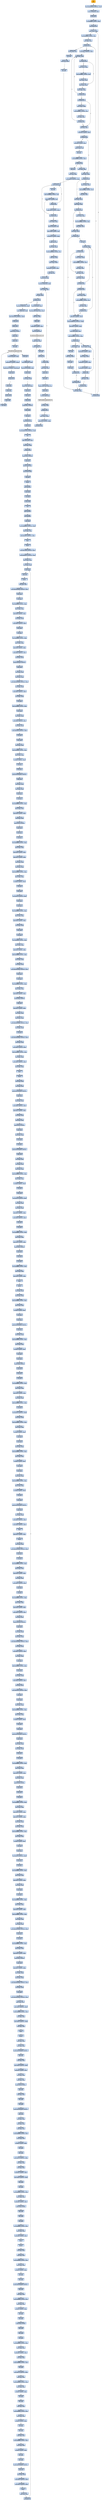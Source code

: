 digraph G {
node[shape=rectangle,style=filled,fillcolor=lightsteelblue,color=lightsteelblue]
bgcolor="transparent"
a0x004134d0pusha_[label="start\npusha ",color="lightgrey",fillcolor="orange"];
a0x004134d1movl_0x409000UINT32_esi[label="0x004134d1\nmovl $0x409000<UINT32>, %esi"];
a0x004134d6leal__32768esi__edi[label="0x004134d6\nleal -32768(%esi), %edi"];
a0x004134dcpushl_edi[label="0x004134dc\npushl %edi"];
a0x004134ddorl_0xffffffffUINT8_ebp[label="0x004134dd\norl $0xffffffff<UINT8>, %ebp"];
a0x004134e0jmp_0x004134f2[label="0x004134e0\njmp 0x004134f2"];
a0x004134f2movl_esi__ebx[label="0x004134f2\nmovl (%esi), %ebx"];
a0x004134f4subl_0xfffffffcUINT8_esi[label="0x004134f4\nsubl $0xfffffffc<UINT8>, %esi"];
a0x004134f7adcl_ebx_ebx[label="0x004134f7\nadcl %ebx, %ebx"];
a0x004134f9jb_0x004134e8[label="0x004134f9\njb 0x004134e8"];
a0x004134e8movb_esi__al[label="0x004134e8\nmovb (%esi), %al"];
a0x004134eaincl_esi[label="0x004134ea\nincl %esi"];
a0x004134ebmovb_al_edi_[label="0x004134eb\nmovb %al, (%edi)"];
a0x004134edincl_edi[label="0x004134ed\nincl %edi"];
a0x004134eeaddl_ebx_ebx[label="0x004134ee\naddl %ebx, %ebx"];
a0x004134f0jne_0x004134f9[label="0x004134f0\njne 0x004134f9"];
a0x004134fbmovl_0x1UINT32_eax[label="0x004134fb\nmovl $0x1<UINT32>, %eax"];
a0x00413500addl_ebx_ebx[label="0x00413500\naddl %ebx, %ebx"];
a0x00413502jne_0x0041350b[label="0x00413502\njne 0x0041350b"];
a0x0041350badcl_eax_eax[label="0x0041350b\nadcl %eax, %eax"];
a0x0041350daddl_ebx_ebx[label="0x0041350d\naddl %ebx, %ebx"];
a0x0041350fjae_0x00413500[label="0x0041350f\njae 0x00413500"];
a0x00413511jne_0x0041351c[label="0x00413511\njne 0x0041351c"];
a0x0041351cxorl_ecx_ecx[label="0x0041351c\nxorl %ecx, %ecx"];
a0x0041351esubl_0x3UINT8_eax[label="0x0041351e\nsubl $0x3<UINT8>, %eax"];
a0x00413521jb_0x00413530[label="0x00413521\njb 0x00413530"];
a0x00413530addl_ebx_ebx[label="0x00413530\naddl %ebx, %ebx"];
a0x00413532jne_0x0041353b[label="0x00413532\njne 0x0041353b"];
a0x0041353badcl_ecx_ecx[label="0x0041353b\nadcl %ecx, %ecx"];
a0x0041353daddl_ebx_ebx[label="0x0041353d\naddl %ebx, %ebx"];
a0x0041353fjne_0x00413548[label="0x0041353f\njne 0x00413548"];
a0x00413548adcl_ecx_ecx[label="0x00413548\nadcl %ecx, %ecx"];
a0x0041354ajne_0x0041356c[label="0x0041354a\njne 0x0041356c"];
a0x0041356ccmpl_0xfffff300UINT32_ebp[label="0x0041356c\ncmpl $0xfffff300<UINT32>, %ebp"];
a0x00413572adcl_0x1UINT8_ecx[label="0x00413572\nadcl $0x1<UINT8>, %ecx"];
a0x00413575leal_ediebp__edx[label="0x00413575\nleal (%edi,%ebp), %edx"];
a0x00413578cmpl_0xfffffffcUINT8_ebp[label="0x00413578\ncmpl $0xfffffffc<UINT8>, %ebp"];
a0x0041357bjbe_0x0041358c[label="0x0041357b\njbe 0x0041358c"];
a0x0041357dmovb_edx__al[label="0x0041357d\nmovb (%edx), %al"];
a0x0041357fincl_edx[label="0x0041357f\nincl %edx"];
a0x00413580movb_al_edi_[label="0x00413580\nmovb %al, (%edi)"];
a0x00413582incl_edi[label="0x00413582\nincl %edi"];
a0x00413583decl_ecx[label="0x00413583\ndecl %ecx"];
a0x00413584jne_0x0041357d[label="0x00413584\njne 0x0041357d"];
a0x00413586jmp_0x004134ee[label="0x00413586\njmp 0x004134ee"];
a0x00413523shll_0x8UINT8_eax[label="0x00413523\nshll $0x8<UINT8>, %eax"];
a0x00413526movb_esi__al[label="0x00413526\nmovb (%esi), %al"];
a0x00413528incl_esi[label="0x00413528\nincl %esi"];
a0x00413529xorl_0xffffffffUINT8_eax[label="0x00413529\nxorl $0xffffffff<UINT8>, %eax"];
a0x0041352cje_0x004135a2[label="0x0041352c\nje 0x004135a2"];
a0x0041352emovl_eax_ebp[label="0x0041352e\nmovl %eax, %ebp"];
a0x0041358cmovl_edx__eax[label="0x0041358c\nmovl (%edx), %eax"];
a0x0041358eaddl_0x4UINT8_edx[label="0x0041358e\naddl $0x4<UINT8>, %edx"];
a0x00413591movl_eax_edi_[label="0x00413591\nmovl %eax, (%edi)"];
a0x00413593addl_0x4UINT8_edi[label="0x00413593\naddl $0x4<UINT8>, %edi"];
a0x00413596subl_0x4UINT8_ecx[label="0x00413596\nsubl $0x4<UINT8>, %ecx"];
a0x00413599ja_0x0041358c[label="0x00413599\nja 0x0041358c"];
a0x0041359baddl_ecx_edi[label="0x0041359b\naddl %ecx, %edi"];
a0x0041359djmp_0x004134ee[label="0x0041359d\njmp 0x004134ee"];
a0x0041354cincl_ecx[label="0x0041354c\nincl %ecx"];
a0x0041354daddl_ebx_ebx[label="0x0041354d\naddl %ebx, %ebx"];
a0x0041354fjne_0x00413558[label="0x0041354f\njne 0x00413558"];
a0x00413558adcl_ecx_ecx[label="0x00413558\nadcl %ecx, %ecx"];
a0x0041355aaddl_ebx_ebx[label="0x0041355a\naddl %ebx, %ebx"];
a0x0041355cjae_0x0041354d[label="0x0041355c\njae 0x0041354d"];
a0x0041355ejne_0x00413569[label="0x0041355e\njne 0x00413569"];
a0x00413569addl_0x2UINT8_ecx[label="0x00413569\naddl $0x2<UINT8>, %ecx"];
a0x00413551movl_esi__ebx[label="0x00413551\nmovl (%esi), %ebx"];
a0x00413553subl_0xfffffffcUINT8_esi[label="0x00413553\nsubl $0xfffffffc<UINT8>, %esi"];
a0x00413556adcl_ebx_ebx[label="0x00413556\nadcl %ebx, %ebx"];
a0x00413541movl_esi__ebx[label="0x00413541\nmovl (%esi), %ebx"];
a0x00413543subl_0xfffffffcUINT8_esi[label="0x00413543\nsubl $0xfffffffc<UINT8>, %esi"];
a0x00413546adcl_ebx_ebx[label="0x00413546\nadcl %ebx, %ebx"];
a0x00413534movl_esi__ebx[label="0x00413534\nmovl (%esi), %ebx"];
a0x00413536subl_0xfffffffcUINT8_esi[label="0x00413536\nsubl $0xfffffffc<UINT8>, %esi"];
a0x00413539adcl_ebx_ebx[label="0x00413539\nadcl %ebx, %ebx"];
a0x00413513movl_esi__ebx[label="0x00413513\nmovl (%esi), %ebx"];
a0x00413515subl_0xfffffffcUINT8_esi[label="0x00413515\nsubl $0xfffffffc<UINT8>, %esi"];
a0x00413518adcl_ebx_ebx[label="0x00413518\nadcl %ebx, %ebx"];
a0x0041351ajae_0x00413500[label="0x0041351a\njae 0x00413500"];
a0x00413504movl_esi__ebx[label="0x00413504\nmovl (%esi), %ebx"];
a0x00413506subl_0xfffffffcUINT8_esi[label="0x00413506\nsubl $0xfffffffc<UINT8>, %esi"];
a0x00413509adcl_ebx_ebx[label="0x00413509\nadcl %ebx, %ebx"];
a0x00413560movl_esi__ebx[label="0x00413560\nmovl (%esi), %ebx"];
a0x00413562subl_0xfffffffcUINT8_esi[label="0x00413562\nsubl $0xfffffffc<UINT8>, %esi"];
a0x00413565adcl_ebx_ebx[label="0x00413565\nadcl %ebx, %ebx"];
a0x00413567jae_0x0041354d[label="0x00413567\njae 0x0041354d"];
a0x004135a2popl_esi[label="0x004135a2\npopl %esi"];
a0x004135a3movl_esi_edi[label="0x004135a3\nmovl %esi, %edi"];
a0x004135a5movl_0x46UINT32_ecx[label="0x004135a5\nmovl $0x46<UINT32>, %ecx"];
a0x004135aamovb_edi__al[label="0x004135aa\nmovb (%edi), %al"];
a0x004135acincl_edi[label="0x004135ac\nincl %edi"];
a0x004135adsubb_0xffffffe8UINT8_al[label="0x004135ad\nsubb $0xffffffe8<UINT8>, %al"];
a0x004135afcmpb_0x1UINT8_al[label="0x004135af\ncmpb $0x1<UINT8>, %al"];
a0x004135b1ja_0x004135aa[label="0x004135b1\nja 0x004135aa"];
a0x004135b3cmpb_0x0UINT8_edi_[label="0x004135b3\ncmpb $0x0<UINT8>, (%edi)"];
a0x004135b6jne_0x004135aa[label="0x004135b6\njne 0x004135aa"];
a0x004135b8movl_edi__eax[label="0x004135b8\nmovl (%edi), %eax"];
a0x004135bamovb_0x4edi__bl[label="0x004135ba\nmovb 0x4(%edi), %bl"];
a0x004135bdshrw_0x8UINT8_ax[label="0x004135bd\nshrw $0x8<UINT8>, %ax"];
a0x004135c1roll_0x10UINT8_eax[label="0x004135c1\nroll $0x10<UINT8>, %eax"];
a0x004135c4xchgb_al_ah[label="0x004135c4\nxchgb %al, %ah"];
a0x004135c6subl_edi_eax[label="0x004135c6\nsubl %edi, %eax"];
a0x004135c8subb_0xffffffe8UINT8_bl[label="0x004135c8\nsubb $0xffffffe8<UINT8>, %bl"];
a0x004135cbaddl_esi_eax[label="0x004135cb\naddl %esi, %eax"];
a0x004135cdmovl_eax_edi_[label="0x004135cd\nmovl %eax, (%edi)"];
a0x004135cfaddl_0x5UINT8_edi[label="0x004135cf\naddl $0x5<UINT8>, %edi"];
a0x004135d2movb_bl_al[label="0x004135d2\nmovb %bl, %al"];
a0x004135d4loop_0x004135af[label="0x004135d4\nloop 0x004135af"];
a0x004135d6leal_0x11000esi__edi[label="0x004135d6\nleal 0x11000(%esi), %edi"];
a0x004135dcmovl_edi__eax[label="0x004135dc\nmovl (%edi), %eax"];
a0x004135deorl_eax_eax[label="0x004135de\norl %eax, %eax"];
a0x004135e0je_0x0041361e[label="0x004135e0\nje 0x0041361e"];
a0x004135e2movl_0x4edi__ebx[label="0x004135e2\nmovl 0x4(%edi), %ebx"];
a0x004135e5leal_0x1396ceaxesi__eax[label="0x004135e5\nleal 0x1396c(%eax,%esi), %eax"];
a0x004135ecaddl_esi_ebx[label="0x004135ec\naddl %esi, %ebx"];
a0x004135eepushl_eax[label="0x004135ee\npushl %eax"];
a0x004135efaddl_0x8UINT8_edi[label="0x004135ef\naddl $0x8<UINT8>, %edi"];
a0x004135f2call_0x139d0esi_[label="0x004135f2\ncall 0x139d0(%esi)"];
LoadLibraryA_kernel32_dll[label="LoadLibraryA@kernel32.dll",color="lightgrey",fillcolor="lightgrey"];
a0x004135f8xchgl_eax_ebp[label="0x004135f8\nxchgl %eax, %ebp"];
a0x004135f9movb_edi__al[label="0x004135f9\nmovb (%edi), %al"];
a0x004135fbincl_edi[label="0x004135fb\nincl %edi"];
a0x004135fcorb_al_al[label="0x004135fc\norb %al, %al"];
a0x004135feje_0x004135dc[label="0x004135fe\nje 0x004135dc"];
a0x00413600movl_edi_ecx[label="0x00413600\nmovl %edi, %ecx"];
a0x00413602pushl_edi[label="0x00413602\npushl %edi"];
a0x00413603decl_eax[label="0x00413603\ndecl %eax"];
a0x00413604repnz_scasb_es_edi__al[label="0x00413604\nrepnz scasb %es:(%edi), %al"];
a0x00413606pushl_ebp[label="0x00413606\npushl %ebp"];
a0x00413607call_0x139d4esi_[label="0x00413607\ncall 0x139d4(%esi)"];
GetProcAddress_kernel32_dll[label="GetProcAddress@kernel32.dll",color="lightgrey",fillcolor="lightgrey"];
a0x0041360dorl_eax_eax[label="0x0041360d\norl %eax, %eax"];
a0x0041360fje_0x00413618[label="0x0041360f\nje 0x00413618"];
a0x00413611movl_eax_ebx_[label="0x00413611\nmovl %eax, (%ebx)"];
a0x00413613addl_0x4UINT8_ebx[label="0x00413613\naddl $0x4<UINT8>, %ebx"];
a0x00413616jmp_0x004135f9[label="0x00413616\njmp 0x004135f9"];
a0x0041361emovl_0x139d8esi__ebp[label="0x0041361e\nmovl 0x139d8(%esi), %ebp"];
a0x00413624leal__4096esi__edi[label="0x00413624\nleal -4096(%esi), %edi"];
a0x0041362amovl_0x1000UINT32_ebx[label="0x0041362a\nmovl $0x1000<UINT32>, %ebx"];
a0x0041362fpushl_eax[label="0x0041362f\npushl %eax"];
a0x00413630pushl_esp[label="0x00413630\npushl %esp"];
a0x00413631pushl_0x4UINT8[label="0x00413631\npushl $0x4<UINT8>"];
a0x00413633pushl_ebx[label="0x00413633\npushl %ebx"];
a0x00413634pushl_edi[label="0x00413634\npushl %edi"];
a0x00413635call_ebp[label="0x00413635\ncall %ebp"];
VirtualProtect_kernel32_dll[label="VirtualProtect@kernel32.dll",color="lightgrey",fillcolor="lightgrey"];
a0x00413637leal_0x15fedi__eax[label="0x00413637\nleal 0x15f(%edi), %eax"];
a0x0041363dandb_0x7fUINT8_eax_[label="0x0041363d\nandb $0x7f<UINT8>, (%eax)"];
a0x00413640andb_0x7fUINT8_0x28eax_[label="0x00413640\nandb $0x7f<UINT8>, 0x28(%eax)"];
a0x00413644popl_eax[label="0x00413644\npopl %eax"];
a0x00413645pushl_eax[label="0x00413645\npushl %eax"];
a0x00413646pushl_esp[label="0x00413646\npushl %esp"];
a0x00413647pushl_eax[label="0x00413647\npushl %eax"];
a0x00413648pushl_ebx[label="0x00413648\npushl %ebx"];
a0x00413649pushl_edi[label="0x00413649\npushl %edi"];
a0x0041364acall_ebp[label="0x0041364a\ncall %ebp"];
a0x0041364cpopl_eax[label="0x0041364c\npopl %eax"];
a0x0041364dleal__4096esi__ebx[label="0x0041364d\nleal -4096(%esi), %ebx"];
a0x00413653leal_0x13679ebx__edi[label="0x00413653\nleal 0x13679(%ebx), %edi"];
a0x00413659pushl_edi[label="0x00413659\npushl %edi"];
a0x0041365axorl_eax_eax[label="0x0041365a\nxorl %eax, %eax"];
a0x0041365cstosb_al_es_edi_[label="0x0041365c\nstosb %al, %es:(%edi)"];
a0x0041365dpopl_ecx[label="0x0041365d\npopl %ecx"];
a0x0041365edecl_ecx[label="0x0041365e\ndecl %ecx"];
a0x0041365fpushl_eax[label="0x0041365f\npushl %eax"];
a0x00413660pushl_0x1UINT8[label="0x00413660\npushl $0x1<UINT8>"];
a0x00413662pushl_ebx[label="0x00413662\npushl %ebx"];
a0x00413663call_ecx[label="0x00413663\ncall %ecx"];
a0x00413678jmp_0x0041367a[label="0x00413678\njmp 0x0041367a"];
a0x0041367apushl_esi[label="0x0041367a\npushl %esi"];
a0x0041367bmovl_0x407287UINT32_esi[label="0x0041367b\nmovl $0x407287<UINT32>, %esi"];
a0x00413680cld_[label="0x00413680\ncld "];
a0x00413681lodsl_ds_esi__eax[label="0x00413681\nlodsl %ds:(%esi), %eax"];
a0x00413682testl_eax_eax[label="0x00413682\ntestl %eax, %eax"];
a0x00413684je_0x00413693[label="0x00413684\nje 0x00413693"];
a0x00413686pushl_0x3UINT8[label="0x00413686\npushl $0x3<UINT8>"];
a0x00413688popl_ecx[label="0x00413688\npopl %ecx"];
a0x00413689pushl_0x10esp_[label="0x00413689\npushl 0x10(%esp)"];
a0x0041368dloop_0x00413689[label="0x0041368d\nloop 0x00413689"];
a0x0041368fcall_eax[label="0x0041368f\ncall %eax"];
a0x004036e2pusha_[label="0x004036e2\npusha "];
a0x004036e3call_0x4036eb[label="0x004036e3\ncall 0x4036eb"];
a0x004036ebpopl_ebp[label="0x004036eb\npopl %ebp"];
a0x004036ecincl_ebp[label="0x004036ec\nincl %ebp"];
a0x004036edpushl_ebp[label="0x004036ed\npushl %ebp"];
a0x004036eeret[label="0x004036ee\nret"];
a0x004036e9jmp_0x4036ef[label="0x004036e9\njmp 0x4036ef"];
a0x004036efcall_0x4036f5[label="0x004036ef\ncall 0x4036f5"];
a0x004036f5popl_ebp[label="0x004036f5\npopl %ebp"];
a0x004036f6movl_0xffffffedUINT32_ebx[label="0x004036f6\nmovl $0xffffffed<UINT32>, %ebx"];
a0x004036fbaddl_ebp_ebx[label="0x004036fb\naddl %ebp, %ebx"];
a0x004036fdsubl_0x4000UINT32_ebx[label="0x004036fd\nsubl $0x4000<UINT32>, %ebx"];
a0x00403703popa_[label="0x00403703\npopa "];
a0x00403704pusha_[label="0x00403704\npusha "];
a0x00403705movl_0x15f90UINT32_eax[label="0x00403705\nmovl $0x15f90<UINT32>, %eax"];
a0x0040370aaddl_0x98967fUINT32_eax[label="0x0040370a\naddl $0x98967f<UINT32>, %eax"];
a0x0040370fmovl_eax_ecx[label="0x0040370f\nmovl %eax, %ecx"];
a0x00403711xorl_eax_eax[label="0x00403711\nxorl %eax, %eax"];
a0x00403713pushl_edx[label="0x00403713\npushl %edx"];
a0x00403714popl_edx[label="0x00403714\npopl %edx"];
a0x00403715pusha_[label="0x00403715\npusha "];
a0x00403716subl_eax_eax[label="0x00403716\nsubl %eax, %eax"];
a0x00403718movl_0x564d5868UINT32_eax[label="0x00403718\nmovl $0x564d5868<UINT32>, %eax"];
a0x0040371ddecl_eax[label="0x0040371d\ndecl %eax"];
a0x0040371eincl_eax[label="0x0040371e\nincl %eax"];
a0x0040371fxorl_0xffffffffUINT8_eax[label="0x0040371f\nxorl $0xffffffff<UINT8>, %eax"];
a0x00403722movl_eax_eax[label="0x00403722\nmovl %eax, %eax"];
a0x00403724andl_0x0UINT8_eax[label="0x00403724\nandl $0x0<UINT8>, %eax"];
a0x00403727xorl_eax_eax[label="0x00403727\nxorl %eax, %eax"];
a0x00403729movl_0x0UINT32_ebx[label="0x00403729\nmovl $0x0<UINT32>, %ebx"];
a0x0040372edecl_ebx[label="0x0040372e\ndecl %ebx"];
a0x0040372fincl_ebx[label="0x0040372f\nincl %ebx"];
a0x00403730xorl_0xffffffffUINT8_ebx[label="0x00403730\nxorl $0xffffffff<UINT8>, %ebx"];
a0x00403733movl_ebx_ebx[label="0x00403733\nmovl %ebx, %ebx"];
a0x00403735andl_0x0UINT8_ebx[label="0x00403735\nandl $0x0<UINT8>, %ebx"];
a0x00403738movl_0xaUINT32_ecx[label="0x00403738\nmovl $0xa<UINT32>, %ecx"];
a0x0040373dxorl_ecx_ecx[label="0x0040373d\nxorl %ecx, %ecx"];
a0x0040373fpushl_0x5658UINT32[label="0x0040373f\npushl $0x5658<UINT32>"];
a0x00403744popl_edx[label="0x00403744\npopl %edx"];
a0x00403745xorl_eax_eax[label="0x00403745\nxorl %eax, %eax"];
a0x00403747subl_eax_eax[label="0x00403747\nsubl %eax, %eax"];
a0x00403749movl_0x564d5868UINT32_eax[label="0x00403749\nmovl $0x564d5868<UINT32>, %eax"];
a0x0040374exorl_eax_eax[label="0x0040374e\nxorl %eax, %eax"];
a0x00403750movl_0x0UINT32_ebx[label="0x00403750\nmovl $0x0<UINT32>, %ebx"];
a0x00403755xorl_ebx_ebx[label="0x00403755\nxorl %ebx, %ebx"];
a0x00403757incl_edx[label="0x00403757\nincl %edx"];
a0x00403758addl_0xffffffffUINT8_edx[label="0x00403758\naddl $0xffffffff<UINT8>, %edx"];
a0x0040375bdecl_edx[label="0x0040375b\ndecl %edx"];
a0x0040375cxorl_edx_edx[label="0x0040375c\nxorl %edx, %edx"];
a0x0040375emovl_0xaUINT32_ecx[label="0x0040375e\nmovl $0xa<UINT32>, %ecx"];
a0x00403763xorl_ecx_ecx[label="0x00403763\nxorl %ecx, %ecx"];
a0x00403765movl_0x5658UINT32_edx[label="0x00403765\nmovl $0x5658<UINT32>, %edx"];
a0x0040376aincl_edx[label="0x0040376a\nincl %edx"];
a0x0040376bdecl_edx[label="0x0040376b\ndecl %edx"];
a0x0040376csubl_eax_eax[label="0x0040376c\nsubl %eax, %eax"];
a0x0040376eandl_0xffffffffUINT8_eax[label="0x0040376e\nandl $0xffffffff<UINT8>, %eax"];
a0x00403771movl_eax_eax[label="0x00403771\nmovl %eax, %eax"];
a0x00403773orl_0x0UINT8_eax[label="0x00403773\norl $0x0<UINT8>, %eax"];
a0x00403776incl_eax[label="0x00403776\nincl %eax"];
a0x00403777decl_eax[label="0x00403777\ndecl %eax"];
a0x00403778pushl_0x564d5868UINT32[label="0x00403778\npushl $0x564d5868<UINT32>"];
a0x0040377dpopl_eax[label="0x0040377d\npopl %eax"];
a0x0040377esubl_eax_eax[label="0x0040377e\nsubl %eax, %eax"];
a0x00403780xorl_eax_eax[label="0x00403780\nxorl %eax, %eax"];
a0x00403782decl_eax[label="0x00403782\ndecl %eax"];
a0x00403783incl_eax[label="0x00403783\nincl %eax"];
a0x00403784xorl_0xffffffffUINT8_eax[label="0x00403784\nxorl $0xffffffff<UINT8>, %eax"];
a0x00403787movl_eax_eax[label="0x00403787\nmovl %eax, %eax"];
a0x00403789andl_0x0UINT8_eax[label="0x00403789\nandl $0x0<UINT8>, %eax"];
a0x0040378csubl_eax_eax[label="0x0040378c\nsubl %eax, %eax"];
a0x0040378epushl_0x7bUINT8[label="0x0040378e\npushl $0x7b<UINT8>"];
a0x00403790popl_ebx[label="0x00403790\npopl %ebx"];
a0x00403791decl_eax[label="0x00403791\ndecl %eax"];
a0x00403792incl_eax[label="0x00403792\nincl %eax"];
a0x00403793xorl_0xffffffffUINT8_eax[label="0x00403793\nxorl $0xffffffff<UINT8>, %eax"];
a0x00403796movl_eax_eax[label="0x00403796\nmovl %eax, %eax"];
a0x00403798andl_0x0UINT8_eax[label="0x00403798\nandl $0x0<UINT8>, %eax"];
a0x0040379baddl_0x1UINT8_edx[label="0x0040379b\naddl $0x1<UINT8>, %edx"];
a0x0040379esubl_eax_eax[label="0x0040379e\nsubl %eax, %eax"];
a0x004037a0subl_eax_eax[label="0x004037a0\nsubl %eax, %eax"];
a0x004037a2andl_0xffffffffUINT8_eax[label="0x004037a2\nandl $0xffffffff<UINT8>, %eax"];
a0x004037a5movl_eax_eax[label="0x004037a5\nmovl %eax, %eax"];
a0x004037a7orl_0x0UINT8_eax[label="0x004037a7\norl $0x0<UINT8>, %eax"];
a0x004037aaincl_eax[label="0x004037aa\nincl %eax"];
a0x004037abdecl_eax[label="0x004037ab\ndecl %eax"];
a0x004037acmovl_0x7bUINT32_ebx[label="0x004037ac\nmovl $0x7b<UINT32>, %ebx"];
a0x004037b1decl_eax[label="0x004037b1\ndecl %eax"];
a0x004037b2incl_eax[label="0x004037b2\nincl %eax"];
a0x004037b3xorl_0xffffffffUINT8_eax[label="0x004037b3\nxorl $0xffffffff<UINT8>, %eax"];
a0x004037b6movl_eax_eax[label="0x004037b6\nmovl %eax, %eax"];
a0x004037b8andl_0x0UINT8_eax[label="0x004037b8\nandl $0x0<UINT8>, %eax"];
a0x004037bbxorl_eax_eax[label="0x004037bb\nxorl %eax, %eax"];
a0x004037bddecl_ebx[label="0x004037bd\ndecl %ebx"];
a0x004037beincl_ebx[label="0x004037be\nincl %ebx"];
a0x004037bfxorl_0xffffffffUINT8_ebx[label="0x004037bf\nxorl $0xffffffff<UINT8>, %ebx"];
a0x004037c2movl_ebx_ebx[label="0x004037c2\nmovl %ebx, %ebx"];
a0x004037c4andl_0x0UINT8_ebx[label="0x004037c4\nandl $0x0<UINT8>, %ebx"];
a0x004037c7addl_0xffffffffUINT8_edx[label="0x004037c7\naddl $0xffffffff<UINT8>, %edx"];
a0x004037casubl_edx_edx[label="0x004037ca\nsubl %edx, %edx"];
a0x004037ccxorl_eax_eax[label="0x004037cc\nxorl %eax, %eax"];
a0x004037cemovl_0x564d5868UINT32_eax[label="0x004037ce\nmovl $0x564d5868<UINT32>, %eax"];
a0x004037d3decl_eax[label="0x004037d3\ndecl %eax"];
a0x004037d4incl_eax[label="0x004037d4\nincl %eax"];
a0x004037d5xorl_0xffffffffUINT8_eax[label="0x004037d5\nxorl $0xffffffff<UINT8>, %eax"];
a0x004037d8movl_eax_eax[label="0x004037d8\nmovl %eax, %eax"];
a0x004037daandl_0x0UINT8_eax[label="0x004037da\nandl $0x0<UINT8>, %eax"];
a0x004037ddpushl_0x0UINT8[label="0x004037dd\npushl $0x0<UINT8>"];
a0x004037dfpopl_ebx[label="0x004037df\npopl %ebx"];
a0x004037e0subl_0x1UINT8_edx[label="0x004037e0\nsubl $0x1<UINT8>, %edx"];
a0x004037e3xorl_ebx_ebx[label="0x004037e3\nxorl %ebx, %ebx"];
a0x004037e5subl_eax_eax[label="0x004037e5\nsubl %eax, %eax"];
a0x004037e7movl_0x564d5868UINT32_eax[label="0x004037e7\nmovl $0x564d5868<UINT32>, %eax"];
a0x004037ecxorl_eax_eax[label="0x004037ec\nxorl %eax, %eax"];
a0x004037eeincl_edx[label="0x004037ee\nincl %edx"];
a0x004037efmovl_0x564d5868UINT32_eax[label="0x004037ef\nmovl $0x564d5868<UINT32>, %eax"];
a0x004037f4subl_eax_eax[label="0x004037f4\nsubl %eax, %eax"];
a0x004037f6movl_0x0UINT32_ebx[label="0x004037f6\nmovl $0x0<UINT32>, %ebx"];
a0x004037fbaddl_0xffffffffUINT8_edx[label="0x004037fb\naddl $0xffffffff<UINT8>, %edx"];
a0x004037fexorl_ebx_ebx[label="0x004037fe\nxorl %ebx, %ebx"];
a0x00403800movl_0x0UINT32_ebx[label="0x00403800\nmovl $0x0<UINT32>, %ebx"];
a0x00403805subl_ebx_ebx[label="0x00403805\nsubl %ebx, %ebx"];
a0x00403807popa_[label="0x00403807\npopa "];
a0x00403808pusha_[label="0x00403808\npusha "];
a0x00403809subl_eax_eax[label="0x00403809\nsubl %eax, %eax"];
a0x0040380bxorl_eax_eax[label="0x0040380b\nxorl %eax, %eax"];
a0x0040380dpushl_0x564d5868UINT32[label="0x0040380d\npushl $0x564d5868<UINT32>"];
a0x00403812popl_eax[label="0x00403812\npopl %eax"];
a0x00403813subl_eax_eax[label="0x00403813\nsubl %eax, %eax"];
a0x00403815movl_0xbUINT32_ebx[label="0x00403815\nmovl $0xb<UINT32>, %ebx"];
a0x0040381aaddl_0x1UINT8_edx[label="0x0040381a\naddl $0x1<UINT8>, %edx"];
a0x0040381dxorl_eax_eax[label="0x0040381d\nxorl %eax, %eax"];
a0x0040381fsubl_eax_eax[label="0x0040381f\nsubl %eax, %eax"];
a0x00403821pushl_0x7bUINT8[label="0x00403821\npushl $0x7b<UINT8>"];
a0x00403823popl_ebx[label="0x00403823\npopl %ebx"];
a0x00403824subl_eax_eax[label="0x00403824\nsubl %eax, %eax"];
a0x00403826decl_edx[label="0x00403826\ndecl %edx"];
a0x00403827incl_edx[label="0x00403827\nincl %edx"];
a0x00403828pushl_0x564d5868UINT32[label="0x00403828\npushl $0x564d5868<UINT32>"];
a0x0040382dpopl_eax[label="0x0040382d\npopl %eax"];
a0x0040382exorl_eax_eax[label="0x0040382e\nxorl %eax, %eax"];
a0x00403830xorl_eax_eax[label="0x00403830\nxorl %eax, %eax"];
a0x00403832subl_eax_eax[label="0x00403832\nsubl %eax, %eax"];
a0x00403834andl_0xffffffffUINT8_eax[label="0x00403834\nandl $0xffffffff<UINT8>, %eax"];
a0x00403837movl_eax_eax[label="0x00403837\nmovl %eax, %eax"];
a0x00403839orl_0x0UINT8_eax[label="0x00403839\norl $0x0<UINT8>, %eax"];
a0x0040383cincl_eax[label="0x0040383c\nincl %eax"];
a0x0040383ddecl_eax[label="0x0040383d\ndecl %eax"];
a0x0040383emovl_0x7bUINT32_ebx[label="0x0040383e\nmovl $0x7b<UINT32>, %ebx"];
a0x00403843xorl_eax_eax[label="0x00403843\nxorl %eax, %eax"];
a0x00403845xorl_eax_eax[label="0x00403845\nxorl %eax, %eax"];
a0x00403847subl_0x1UINT8_edx[label="0x00403847\nsubl $0x1<UINT8>, %edx"];
a0x0040384amovl_0x0UINT32_ebx[label="0x0040384a\nmovl $0x0<UINT32>, %ebx"];
a0x0040384fdecl_ebx[label="0x0040384f\ndecl %ebx"];
a0x00403850incl_ebx[label="0x00403850\nincl %ebx"];
a0x00403851xorl_0xffffffffUINT8_ebx[label="0x00403851\nxorl $0xffffffff<UINT8>, %ebx"];
a0x00403854movl_ebx_ebx[label="0x00403854\nmovl %ebx, %ebx"];
a0x00403856andl_0x0UINT8_ebx[label="0x00403856\nandl $0x0<UINT8>, %ebx"];
a0x00403859pushl_0x0UINT8[label="0x00403859\npushl $0x0<UINT8>"];
a0x0040385bpopl_ebx[label="0x0040385b\npopl %ebx"];
a0x0040385cdecl_ebx[label="0x0040385c\ndecl %ebx"];
a0x0040385dincl_ebx[label="0x0040385d\nincl %ebx"];
a0x0040385exorl_0xffffffffUINT8_ebx[label="0x0040385e\nxorl $0xffffffff<UINT8>, %ebx"];
a0x00403861movl_ebx_ebx[label="0x00403861\nmovl %ebx, %ebx"];
a0x00403863andl_0x0UINT8_ebx[label="0x00403863\nandl $0x0<UINT8>, %ebx"];
a0x00403866popa_[label="0x00403866\npopa "];
a0x00403867pusha_[label="0x00403867\npusha "];
a0x00403868xorl_eax_eax[label="0x00403868\nxorl %eax, %eax"];
a0x0040386asubl_eax_eax[label="0x0040386a\nsubl %eax, %eax"];
a0x0040386candl_0xffffffffUINT8_eax[label="0x0040386c\nandl $0xffffffff<UINT8>, %eax"];
a0x0040386fmovl_eax_eax[label="0x0040386f\nmovl %eax, %eax"];
a0x00403871orl_0x0UINT8_eax[label="0x00403871\norl $0x0<UINT8>, %eax"];
a0x00403874incl_eax[label="0x00403874\nincl %eax"];
a0x00403875decl_eax[label="0x00403875\ndecl %eax"];
a0x00403876pushl_0x564d5868UINT32[label="0x00403876\npushl $0x564d5868<UINT32>"];
a0x0040387bpopl_eax[label="0x0040387b\npopl %eax"];
a0x0040387csubl_eax_eax[label="0x0040387c\nsubl %eax, %eax"];
a0x0040387eandl_0xffffffffUINT8_eax[label="0x0040387e\nandl $0xffffffff<UINT8>, %eax"];
a0x00403881movl_eax_eax[label="0x00403881\nmovl %eax, %eax"];
a0x00403883orl_0x0UINT8_eax[label="0x00403883\norl $0x0<UINT8>, %eax"];
a0x00403886incl_eax[label="0x00403886\nincl %eax"];
a0x00403887decl_eax[label="0x00403887\ndecl %eax"];
a0x00403888pushl_0x0UINT8[label="0x00403888\npushl $0x0<UINT8>"];
a0x0040388apopl_ebx[label="0x0040388a\npopl %ebx"];
a0x0040388bdecl_eax[label="0x0040388b\ndecl %eax"];
a0x0040388cincl_eax[label="0x0040388c\nincl %eax"];
a0x0040388dxorl_0xffffffffUINT8_eax[label="0x0040388d\nxorl $0xffffffff<UINT8>, %eax"];
a0x00403890movl_eax_eax[label="0x00403890\nmovl %eax, %eax"];
a0x00403892andl_0x0UINT8_eax[label="0x00403892\nandl $0x0<UINT8>, %eax"];
a0x00403895xorl_eax_eax[label="0x00403895\nxorl %eax, %eax"];
a0x00403897addl_0xffffffffUINT8_edx[label="0x00403897\naddl $0xffffffff<UINT8>, %edx"];
a0x0040389aincl_edx[label="0x0040389a\nincl %edx"];
a0x0040389bmovl_0x7bUINT32_ebx[label="0x0040389b\nmovl $0x7b<UINT32>, %ebx"];
a0x004038a0subl_eax_eax[label="0x004038a0\nsubl %eax, %eax"];
a0x004038a2andl_0xffffffffUINT8_eax[label="0x004038a2\nandl $0xffffffff<UINT8>, %eax"];
a0x004038a5movl_eax_eax[label="0x004038a5\nmovl %eax, %eax"];
a0x004038a7orl_0x0UINT8_eax[label="0x004038a7\norl $0x0<UINT8>, %eax"];
a0x004038aaincl_eax[label="0x004038aa\nincl %eax"];
a0x004038abdecl_eax[label="0x004038ab\ndecl %eax"];
a0x004038acsubl_eax_eax[label="0x004038ac\nsubl %eax, %eax"];
a0x004038aeandl_0xffffffffUINT8_eax[label="0x004038ae\nandl $0xffffffff<UINT8>, %eax"];
a0x004038b1movl_eax_eax[label="0x004038b1\nmovl %eax, %eax"];
a0x004038b3orl_0x0UINT8_eax[label="0x004038b3\norl $0x0<UINT8>, %eax"];
a0x004038b6incl_eax[label="0x004038b6\nincl %eax"];
a0x004038b7decl_eax[label="0x004038b7\ndecl %eax"];
a0x004038b8subl_eax_eax[label="0x004038b8\nsubl %eax, %eax"];
a0x004038baandl_0xffffffffUINT8_eax[label="0x004038ba\nandl $0xffffffff<UINT8>, %eax"];
a0x004038bdmovl_eax_eax[label="0x004038bd\nmovl %eax, %eax"];
a0x004038bforl_0x0UINT8_eax[label="0x004038bf\norl $0x0<UINT8>, %eax"];
a0x004038c2incl_eax[label="0x004038c2\nincl %eax"];
a0x004038c3decl_eax[label="0x004038c3\ndecl %eax"];
a0x004038c4pushl_0x564d5868UINT32[label="0x004038c4\npushl $0x564d5868<UINT32>"];
a0x004038c9popl_eax[label="0x004038c9\npopl %eax"];
a0x004038caxorl_eax_eax[label="0x004038ca\nxorl %eax, %eax"];
a0x004038ccmovl_0x0UINT32_ebx[label="0x004038cc\nmovl $0x0<UINT32>, %ebx"];
a0x004038d1movl_0x0UINT32_ebx[label="0x004038d1\nmovl $0x0<UINT32>, %ebx"];
a0x004038d6popa_[label="0x004038d6\npopa "];
a0x004038d7addl_0x1UINT8_eax[label="0x004038d7\naddl $0x1<UINT8>, %eax"];
a0x004038dapusha_[label="0x004038da\npusha "];
a0x004038dbsubl_eax_eax[label="0x004038db\nsubl %eax, %eax"];
a0x004038ddmovl_0x564d5868UINT32_eax[label="0x004038dd\nmovl $0x564d5868<UINT32>, %eax"];
a0x004038e2decl_eax[label="0x004038e2\ndecl %eax"];
a0x004038e3incl_eax[label="0x004038e3\nincl %eax"];
a0x004038e4xorl_0xffffffffUINT8_eax[label="0x004038e4\nxorl $0xffffffff<UINT8>, %eax"];
a0x004038e7movl_eax_eax[label="0x004038e7\nmovl %eax, %eax"];
a0x004038e9andl_0x0UINT8_eax[label="0x004038e9\nandl $0x0<UINT8>, %eax"];
a0x004038ecxorl_eax_eax[label="0x004038ec\nxorl %eax, %eax"];
a0x004038eemovl_0x0UINT32_ebx[label="0x004038ee\nmovl $0x0<UINT32>, %ebx"];
a0x004038f3decl_ebx[label="0x004038f3\ndecl %ebx"];
a0x004038f4incl_ebx[label="0x004038f4\nincl %ebx"];
a0x004038f5xorl_0xffffffffUINT8_ebx[label="0x004038f5\nxorl $0xffffffff<UINT8>, %ebx"];
a0x004038f8movl_ebx_ebx[label="0x004038f8\nmovl %ebx, %ebx"];
a0x004038faandl_0x0UINT8_ebx[label="0x004038fa\nandl $0x0<UINT8>, %ebx"];
a0x004038fdmovl_0xaUINT32_ecx[label="0x004038fd\nmovl $0xa<UINT32>, %ecx"];
a0x00403902xorl_ecx_ecx[label="0x00403902\nxorl %ecx, %ecx"];
a0x00403904pushl_0x5658UINT32[label="0x00403904\npushl $0x5658<UINT32>"];
a0x00403909popl_edx[label="0x00403909\npopl %edx"];
a0x0040390axorl_eax_eax[label="0x0040390a\nxorl %eax, %eax"];
a0x0040390csubl_eax_eax[label="0x0040390c\nsubl %eax, %eax"];
a0x0040390emovl_0x564d5868UINT32_eax[label="0x0040390e\nmovl $0x564d5868<UINT32>, %eax"];
a0x00403913xorl_eax_eax[label="0x00403913\nxorl %eax, %eax"];
a0x00403915movl_0x0UINT32_ebx[label="0x00403915\nmovl $0x0<UINT32>, %ebx"];
a0x0040391axorl_ebx_ebx[label="0x0040391a\nxorl %ebx, %ebx"];
a0x0040391cincl_edx[label="0x0040391c\nincl %edx"];
a0x0040391daddl_0xffffffffUINT8_edx[label="0x0040391d\naddl $0xffffffff<UINT8>, %edx"];
a0x00403920decl_edx[label="0x00403920\ndecl %edx"];
a0x00403921xorl_edx_edx[label="0x00403921\nxorl %edx, %edx"];
a0x00403923movl_0xaUINT32_ecx[label="0x00403923\nmovl $0xa<UINT32>, %ecx"];
a0x00403928xorl_ecx_ecx[label="0x00403928\nxorl %ecx, %ecx"];
a0x0040392amovl_0x5658UINT32_edx[label="0x0040392a\nmovl $0x5658<UINT32>, %edx"];
a0x0040392fincl_edx[label="0x0040392f\nincl %edx"];
a0x00403930decl_edx[label="0x00403930\ndecl %edx"];
a0x00403931subl_eax_eax[label="0x00403931\nsubl %eax, %eax"];
a0x00403933andl_0xffffffffUINT8_eax[label="0x00403933\nandl $0xffffffff<UINT8>, %eax"];
a0x00403936movl_eax_eax[label="0x00403936\nmovl %eax, %eax"];
a0x00403938orl_0x0UINT8_eax[label="0x00403938\norl $0x0<UINT8>, %eax"];
a0x0040393bincl_eax[label="0x0040393b\nincl %eax"];
a0x0040393cdecl_eax[label="0x0040393c\ndecl %eax"];
a0x0040393dpushl_0x564d5868UINT32[label="0x0040393d\npushl $0x564d5868<UINT32>"];
a0x00403942popl_eax[label="0x00403942\npopl %eax"];
a0x00403943subl_eax_eax[label="0x00403943\nsubl %eax, %eax"];
a0x00403945xorl_eax_eax[label="0x00403945\nxorl %eax, %eax"];
a0x00403947decl_eax[label="0x00403947\ndecl %eax"];
a0x00403948incl_eax[label="0x00403948\nincl %eax"];
a0x00403949xorl_0xffffffffUINT8_eax[label="0x00403949\nxorl $0xffffffff<UINT8>, %eax"];
a0x0040394cmovl_eax_eax[label="0x0040394c\nmovl %eax, %eax"];
a0x0040394eandl_0x0UINT8_eax[label="0x0040394e\nandl $0x0<UINT8>, %eax"];
a0x00403951subl_eax_eax[label="0x00403951\nsubl %eax, %eax"];
a0x00403953pushl_0x7bUINT8[label="0x00403953\npushl $0x7b<UINT8>"];
a0x00403955popl_ebx[label="0x00403955\npopl %ebx"];
a0x00403956decl_eax[label="0x00403956\ndecl %eax"];
a0x00403957incl_eax[label="0x00403957\nincl %eax"];
a0x00403958xorl_0xffffffffUINT8_eax[label="0x00403958\nxorl $0xffffffff<UINT8>, %eax"];
a0x0040395bmovl_eax_eax[label="0x0040395b\nmovl %eax, %eax"];
a0x0040395dandl_0x0UINT8_eax[label="0x0040395d\nandl $0x0<UINT8>, %eax"];
a0x00403960addl_0x1UINT8_edx[label="0x00403960\naddl $0x1<UINT8>, %edx"];
a0x00403963subl_eax_eax[label="0x00403963\nsubl %eax, %eax"];
a0x00403965subl_eax_eax[label="0x00403965\nsubl %eax, %eax"];
a0x00403967andl_0xffffffffUINT8_eax[label="0x00403967\nandl $0xffffffff<UINT8>, %eax"];
a0x0040396amovl_eax_eax[label="0x0040396a\nmovl %eax, %eax"];
a0x0040396corl_0x0UINT8_eax[label="0x0040396c\norl $0x0<UINT8>, %eax"];
a0x0040396fincl_eax[label="0x0040396f\nincl %eax"];
a0x00403970decl_eax[label="0x00403970\ndecl %eax"];
a0x00403971movl_0x7bUINT32_ebx[label="0x00403971\nmovl $0x7b<UINT32>, %ebx"];
a0x00403976decl_eax[label="0x00403976\ndecl %eax"];
a0x00403977incl_eax[label="0x00403977\nincl %eax"];
a0x00403978xorl_0xffffffffUINT8_eax[label="0x00403978\nxorl $0xffffffff<UINT8>, %eax"];
a0x0040397bmovl_eax_eax[label="0x0040397b\nmovl %eax, %eax"];
a0x0040397dandl_0x0UINT8_eax[label="0x0040397d\nandl $0x0<UINT8>, %eax"];
a0x00403980xorl_eax_eax[label="0x00403980\nxorl %eax, %eax"];
a0x00403982decl_ebx[label="0x00403982\ndecl %ebx"];
a0x00403983incl_ebx[label="0x00403983\nincl %ebx"];
a0x00403984xorl_0xffffffffUINT8_ebx[label="0x00403984\nxorl $0xffffffff<UINT8>, %ebx"];
a0x00403987movl_ebx_ebx[label="0x00403987\nmovl %ebx, %ebx"];
a0x00403989andl_0x0UINT8_ebx[label="0x00403989\nandl $0x0<UINT8>, %ebx"];
a0x0040398caddl_0xffffffffUINT8_edx[label="0x0040398c\naddl $0xffffffff<UINT8>, %edx"];
a0x0040398fsubl_edx_edx[label="0x0040398f\nsubl %edx, %edx"];
a0x00403991xorl_eax_eax[label="0x00403991\nxorl %eax, %eax"];
a0x00403993movl_0x564d5868UINT32_eax[label="0x00403993\nmovl $0x564d5868<UINT32>, %eax"];
a0x00403998decl_eax[label="0x00403998\ndecl %eax"];
a0x00403999incl_eax[label="0x00403999\nincl %eax"];
a0x0040399axorl_0xffffffffUINT8_eax[label="0x0040399a\nxorl $0xffffffff<UINT8>, %eax"];
a0x0040399dmovl_eax_eax[label="0x0040399d\nmovl %eax, %eax"];
a0x0040399fandl_0x0UINT8_eax[label="0x0040399f\nandl $0x0<UINT8>, %eax"];
a0x004039a2pushl_0x0UINT8[label="0x004039a2\npushl $0x0<UINT8>"];
a0x004039a4popl_ebx[label="0x004039a4\npopl %ebx"];
a0x004039a5subl_0x1UINT8_edx[label="0x004039a5\nsubl $0x1<UINT8>, %edx"];
a0x004039a8xorl_ebx_ebx[label="0x004039a8\nxorl %ebx, %ebx"];
a0x004039aasubl_eax_eax[label="0x004039aa\nsubl %eax, %eax"];
a0x004039acmovl_0x564d5868UINT32_eax[label="0x004039ac\nmovl $0x564d5868<UINT32>, %eax"];
a0x004039b1xorl_eax_eax[label="0x004039b1\nxorl %eax, %eax"];
a0x004039b3incl_edx[label="0x004039b3\nincl %edx"];
a0x004039b4movl_0x564d5868UINT32_eax[label="0x004039b4\nmovl $0x564d5868<UINT32>, %eax"];
a0x004039b9subl_eax_eax[label="0x004039b9\nsubl %eax, %eax"];
a0x004039bbmovl_0x0UINT32_ebx[label="0x004039bb\nmovl $0x0<UINT32>, %ebx"];
a0x004039c0addl_0xffffffffUINT8_edx[label="0x004039c0\naddl $0xffffffff<UINT8>, %edx"];
a0x004039c3xorl_ebx_ebx[label="0x004039c3\nxorl %ebx, %ebx"];
a0x004039c5movl_0x0UINT32_ebx[label="0x004039c5\nmovl $0x0<UINT32>, %ebx"];
a0x004039casubl_ebx_ebx[label="0x004039ca\nsubl %ebx, %ebx"];
a0x004039ccpopa_[label="0x004039cc\npopa "];
a0x004039cdpusha_[label="0x004039cd\npusha "];
a0x004039cesubl_eax_eax[label="0x004039ce\nsubl %eax, %eax"];
a0x004039d0xorl_eax_eax[label="0x004039d0\nxorl %eax, %eax"];
a0x004039d2pushl_0x564d5868UINT32[label="0x004039d2\npushl $0x564d5868<UINT32>"];
a0x004039d7popl_eax[label="0x004039d7\npopl %eax"];
a0x004039d8subl_eax_eax[label="0x004039d8\nsubl %eax, %eax"];
a0x004039damovl_0xbUINT32_ebx[label="0x004039da\nmovl $0xb<UINT32>, %ebx"];
a0x004039dfaddl_0x1UINT8_edx[label="0x004039df\naddl $0x1<UINT8>, %edx"];
a0x004039e2xorl_eax_eax[label="0x004039e2\nxorl %eax, %eax"];
a0x004039e4subl_eax_eax[label="0x004039e4\nsubl %eax, %eax"];
a0x004039e6pushl_0x7bUINT8[label="0x004039e6\npushl $0x7b<UINT8>"];
a0x004039e8popl_ebx[label="0x004039e8\npopl %ebx"];
a0x004039e9subl_eax_eax[label="0x004039e9\nsubl %eax, %eax"];
a0x004039ebdecl_edx[label="0x004039eb\ndecl %edx"];
a0x004039ecincl_edx[label="0x004039ec\nincl %edx"];
a0x004039edpushl_0x564d5868UINT32[label="0x004039ed\npushl $0x564d5868<UINT32>"];
a0x004039f2popl_eax[label="0x004039f2\npopl %eax"];
a0x004039f3xorl_eax_eax[label="0x004039f3\nxorl %eax, %eax"];
a0x004039f5xorl_eax_eax[label="0x004039f5\nxorl %eax, %eax"];
a0x004039f7subl_eax_eax[label="0x004039f7\nsubl %eax, %eax"];
a0x004039f9andl_0xffffffffUINT8_eax[label="0x004039f9\nandl $0xffffffff<UINT8>, %eax"];
a0x004039fcmovl_eax_eax[label="0x004039fc\nmovl %eax, %eax"];
a0x004039feorl_0x0UINT8_eax[label="0x004039fe\norl $0x0<UINT8>, %eax"];
a0x00403a01incl_eax[label="0x00403a01\nincl %eax"];
a0x00403a02decl_eax[label="0x00403a02\ndecl %eax"];
a0x00403a03movl_0x7bUINT32_ebx[label="0x00403a03\nmovl $0x7b<UINT32>, %ebx"];
a0x00403a08xorl_eax_eax[label="0x00403a08\nxorl %eax, %eax"];
a0x00403a0axorl_eax_eax[label="0x00403a0a\nxorl %eax, %eax"];
a0x00403a0csubl_0x1UINT8_edx[label="0x00403a0c\nsubl $0x1<UINT8>, %edx"];
a0x00403a0fmovl_0x0UINT32_ebx[label="0x00403a0f\nmovl $0x0<UINT32>, %ebx"];
a0x00403a14decl_ebx[label="0x00403a14\ndecl %ebx"];
a0x00403a15incl_ebx[label="0x00403a15\nincl %ebx"];
a0x00403a16xorl_0xffffffffUINT8_ebx[label="0x00403a16\nxorl $0xffffffff<UINT8>, %ebx"];
a0x00403a19movl_ebx_ebx[label="0x00403a19\nmovl %ebx, %ebx"];
a0x00403a1bandl_0x0UINT8_ebx[label="0x00403a1b\nandl $0x0<UINT8>, %ebx"];
a0x00403a1epushl_0x0UINT8[label="0x00403a1e\npushl $0x0<UINT8>"];
a0x00403a20popl_ebx[label="0x00403a20\npopl %ebx"];
a0x00403a21decl_ebx[label="0x00403a21\ndecl %ebx"];
a0x00403a22incl_ebx[label="0x00403a22\nincl %ebx"];
a0x00403a23xorl_0xffffffffUINT8_ebx[label="0x00403a23\nxorl $0xffffffff<UINT8>, %ebx"];
a0x00403a26movl_ebx_ebx[label="0x00403a26\nmovl %ebx, %ebx"];
a0x00403a28andl_0x0UINT8_ebx[label="0x00403a28\nandl $0x0<UINT8>, %ebx"];
a0x00403a2bpopa_[label="0x00403a2b\npopa "];
a0x00403a2cpusha_[label="0x00403a2c\npusha "];
a0x00403a2dxorl_eax_eax[label="0x00403a2d\nxorl %eax, %eax"];
a0x00403a2fsubl_eax_eax[label="0x00403a2f\nsubl %eax, %eax"];
a0x00403a31andl_0xffffffffUINT8_eax[label="0x00403a31\nandl $0xffffffff<UINT8>, %eax"];
a0x00403a34movl_eax_eax[label="0x00403a34\nmovl %eax, %eax"];
a0x00403a36orl_0x0UINT8_eax[label="0x00403a36\norl $0x0<UINT8>, %eax"];
a0x00403a39incl_eax[label="0x00403a39\nincl %eax"];
a0x00403a3adecl_eax[label="0x00403a3a\ndecl %eax"];
a0x00403a3bpushl_0x564d5868UINT32[label="0x00403a3b\npushl $0x564d5868<UINT32>"];
a0x00403a40popl_eax[label="0x00403a40\npopl %eax"];
a0x00403a41subl_eax_eax[label="0x00403a41\nsubl %eax, %eax"];
a0x00403a43andl_0xffffffffUINT8_eax[label="0x00403a43\nandl $0xffffffff<UINT8>, %eax"];
a0x00403a46movl_eax_eax[label="0x00403a46\nmovl %eax, %eax"];
a0x00403a48orl_0x0UINT8_eax[label="0x00403a48\norl $0x0<UINT8>, %eax"];
a0x00403a4bincl_eax[label="0x00403a4b\nincl %eax"];
a0x00403a4cdecl_eax[label="0x00403a4c\ndecl %eax"];
a0x00403a4dpushl_0x0UINT8[label="0x00403a4d\npushl $0x0<UINT8>"];
a0x00403a4fpopl_ebx[label="0x00403a4f\npopl %ebx"];
a0x00403a50decl_eax[label="0x00403a50\ndecl %eax"];
a0x00403a51incl_eax[label="0x00403a51\nincl %eax"];
a0x00403a52xorl_0xffffffffUINT8_eax[label="0x00403a52\nxorl $0xffffffff<UINT8>, %eax"];
a0x00403a55movl_eax_eax[label="0x00403a55\nmovl %eax, %eax"];
a0x00403a57andl_0x0UINT8_eax[label="0x00403a57\nandl $0x0<UINT8>, %eax"];
a0x00403a5axorl_eax_eax[label="0x00403a5a\nxorl %eax, %eax"];
a0x00403a5caddl_0xffffffffUINT8_edx[label="0x00403a5c\naddl $0xffffffff<UINT8>, %edx"];
a0x00403a5fincl_edx[label="0x00403a5f\nincl %edx"];
a0x00403a60movl_0x7bUINT32_ebx[label="0x00403a60\nmovl $0x7b<UINT32>, %ebx"];
a0x00403a65subl_eax_eax[label="0x00403a65\nsubl %eax, %eax"];
a0x00403a67andl_0xffffffffUINT8_eax[label="0x00403a67\nandl $0xffffffff<UINT8>, %eax"];
a0x00403a6amovl_eax_eax[label="0x00403a6a\nmovl %eax, %eax"];
a0x00403a6corl_0x0UINT8_eax[label="0x00403a6c\norl $0x0<UINT8>, %eax"];
a0x00403a6fincl_eax[label="0x00403a6f\nincl %eax"];
a0x00403a70decl_eax[label="0x00403a70\ndecl %eax"];
a0x00403a71subl_eax_eax[label="0x00403a71\nsubl %eax, %eax"];
a0x00403a73andl_0xffffffffUINT8_eax[label="0x00403a73\nandl $0xffffffff<UINT8>, %eax"];
a0x00403a76movl_eax_eax[label="0x00403a76\nmovl %eax, %eax"];
a0x00403a78orl_0x0UINT8_eax[label="0x00403a78\norl $0x0<UINT8>, %eax"];
a0x00403a7bincl_eax[label="0x00403a7b\nincl %eax"];
a0x00403a7cdecl_eax[label="0x00403a7c\ndecl %eax"];
a0x00403a7dsubl_eax_eax[label="0x00403a7d\nsubl %eax, %eax"];
a0x00403a7fandl_0xffffffffUINT8_eax[label="0x00403a7f\nandl $0xffffffff<UINT8>, %eax"];
a0x00403a82movl_eax_eax[label="0x00403a82\nmovl %eax, %eax"];
a0x00403a84orl_0x0UINT8_eax[label="0x00403a84\norl $0x0<UINT8>, %eax"];
a0x00403a87incl_eax[label="0x00403a87\nincl %eax"];
a0x00403a88decl_eax[label="0x00403a88\ndecl %eax"];
a0x00403a89pushl_0x564d5868UINT32[label="0x00403a89\npushl $0x564d5868<UINT32>"];
a0x00403a8epopl_eax[label="0x00403a8e\npopl %eax"];
a0x00403a8fxorl_eax_eax[label="0x00403a8f\nxorl %eax, %eax"];
a0x00403a91movl_0x0UINT32_ebx[label="0x00403a91\nmovl $0x0<UINT32>, %ebx"];
a0x00403a96movl_0x0UINT32_ebx[label="0x00403a96\nmovl $0x0<UINT32>, %ebx"];
a0x00403a9bpopa_[label="0x00403a9b\npopa "];
a0x00403a9ccmpl_ecx_eax[label="0x00403a9c\ncmpl %ecx, %eax"];
a0x00403a9ejne_0x403713[label="0x00403a9e\njne 0x403713"];
a0x004134d0pusha_ -> a0x004134d1movl_0x409000UINT32_esi [color="#000000"];
a0x004134d1movl_0x409000UINT32_esi -> a0x004134d6leal__32768esi__edi [color="#000000"];
a0x004134d6leal__32768esi__edi -> a0x004134dcpushl_edi [color="#000000"];
a0x004134dcpushl_edi -> a0x004134ddorl_0xffffffffUINT8_ebp [color="#000000"];
a0x004134ddorl_0xffffffffUINT8_ebp -> a0x004134e0jmp_0x004134f2 [color="#000000"];
a0x004134e0jmp_0x004134f2 -> a0x004134f2movl_esi__ebx [color="#000000"];
a0x004134f2movl_esi__ebx -> a0x004134f4subl_0xfffffffcUINT8_esi [color="#000000"];
a0x004134f4subl_0xfffffffcUINT8_esi -> a0x004134f7adcl_ebx_ebx [color="#000000"];
a0x004134f7adcl_ebx_ebx -> a0x004134f9jb_0x004134e8 [color="#000000"];
a0x004134f9jb_0x004134e8 -> a0x004134e8movb_esi__al [color="#000000",label="T"];
a0x004134e8movb_esi__al -> a0x004134eaincl_esi [color="#000000"];
a0x004134eaincl_esi -> a0x004134ebmovb_al_edi_ [color="#000000"];
a0x004134ebmovb_al_edi_ -> a0x004134edincl_edi [color="#000000"];
a0x004134edincl_edi -> a0x004134eeaddl_ebx_ebx [color="#000000"];
a0x004134eeaddl_ebx_ebx -> a0x004134f0jne_0x004134f9 [color="#000000"];
a0x004134f0jne_0x004134f9 -> a0x004134f9jb_0x004134e8 [color="#000000",label="T"];
a0x004134f9jb_0x004134e8 -> a0x004134fbmovl_0x1UINT32_eax [color="#000000",label="F"];
a0x004134fbmovl_0x1UINT32_eax -> a0x00413500addl_ebx_ebx [color="#000000"];
a0x00413500addl_ebx_ebx -> a0x00413502jne_0x0041350b [color="#000000"];
a0x00413502jne_0x0041350b -> a0x0041350badcl_eax_eax [color="#000000",label="T"];
a0x0041350badcl_eax_eax -> a0x0041350daddl_ebx_ebx [color="#000000"];
a0x0041350daddl_ebx_ebx -> a0x0041350fjae_0x00413500 [color="#000000"];
a0x0041350fjae_0x00413500 -> a0x00413511jne_0x0041351c [color="#000000",label="F"];
a0x00413511jne_0x0041351c -> a0x0041351cxorl_ecx_ecx [color="#000000",label="T"];
a0x0041351cxorl_ecx_ecx -> a0x0041351esubl_0x3UINT8_eax [color="#000000"];
a0x0041351esubl_0x3UINT8_eax -> a0x00413521jb_0x00413530 [color="#000000"];
a0x00413521jb_0x00413530 -> a0x00413530addl_ebx_ebx [color="#000000",label="T"];
a0x00413530addl_ebx_ebx -> a0x00413532jne_0x0041353b [color="#000000"];
a0x00413532jne_0x0041353b -> a0x0041353badcl_ecx_ecx [color="#000000",label="T"];
a0x0041353badcl_ecx_ecx -> a0x0041353daddl_ebx_ebx [color="#000000"];
a0x0041353daddl_ebx_ebx -> a0x0041353fjne_0x00413548 [color="#000000"];
a0x0041353fjne_0x00413548 -> a0x00413548adcl_ecx_ecx [color="#000000",label="T"];
a0x00413548adcl_ecx_ecx -> a0x0041354ajne_0x0041356c [color="#000000"];
a0x0041354ajne_0x0041356c -> a0x0041356ccmpl_0xfffff300UINT32_ebp [color="#000000",label="T"];
a0x0041356ccmpl_0xfffff300UINT32_ebp -> a0x00413572adcl_0x1UINT8_ecx [color="#000000"];
a0x00413572adcl_0x1UINT8_ecx -> a0x00413575leal_ediebp__edx [color="#000000"];
a0x00413575leal_ediebp__edx -> a0x00413578cmpl_0xfffffffcUINT8_ebp [color="#000000"];
a0x00413578cmpl_0xfffffffcUINT8_ebp -> a0x0041357bjbe_0x0041358c [color="#000000"];
a0x0041357bjbe_0x0041358c -> a0x0041357dmovb_edx__al [color="#000000",label="F"];
a0x0041357dmovb_edx__al -> a0x0041357fincl_edx [color="#000000"];
a0x0041357fincl_edx -> a0x00413580movb_al_edi_ [color="#000000"];
a0x00413580movb_al_edi_ -> a0x00413582incl_edi [color="#000000"];
a0x00413582incl_edi -> a0x00413583decl_ecx [color="#000000"];
a0x00413583decl_ecx -> a0x00413584jne_0x0041357d [color="#000000"];
a0x00413584jne_0x0041357d -> a0x0041357dmovb_edx__al [color="#000000",label="T"];
a0x00413584jne_0x0041357d -> a0x00413586jmp_0x004134ee [color="#000000",label="F"];
a0x00413586jmp_0x004134ee -> a0x004134eeaddl_ebx_ebx [color="#000000"];
a0x00413521jb_0x00413530 -> a0x00413523shll_0x8UINT8_eax [color="#000000",label="F"];
a0x00413523shll_0x8UINT8_eax -> a0x00413526movb_esi__al [color="#000000"];
a0x00413526movb_esi__al -> a0x00413528incl_esi [color="#000000"];
a0x00413528incl_esi -> a0x00413529xorl_0xffffffffUINT8_eax [color="#000000"];
a0x00413529xorl_0xffffffffUINT8_eax -> a0x0041352cje_0x004135a2 [color="#000000"];
a0x0041352cje_0x004135a2 -> a0x0041352emovl_eax_ebp [color="#000000",label="F"];
a0x0041352emovl_eax_ebp -> a0x00413530addl_ebx_ebx [color="#000000"];
a0x0041357bjbe_0x0041358c -> a0x0041358cmovl_edx__eax [color="#000000",label="T"];
a0x0041358cmovl_edx__eax -> a0x0041358eaddl_0x4UINT8_edx [color="#000000"];
a0x0041358eaddl_0x4UINT8_edx -> a0x00413591movl_eax_edi_ [color="#000000"];
a0x00413591movl_eax_edi_ -> a0x00413593addl_0x4UINT8_edi [color="#000000"];
a0x00413593addl_0x4UINT8_edi -> a0x00413596subl_0x4UINT8_ecx [color="#000000"];
a0x00413596subl_0x4UINT8_ecx -> a0x00413599ja_0x0041358c [color="#000000"];
a0x00413599ja_0x0041358c -> a0x0041359baddl_ecx_edi [color="#000000",label="F"];
a0x0041359baddl_ecx_edi -> a0x0041359djmp_0x004134ee [color="#000000"];
a0x0041359djmp_0x004134ee -> a0x004134eeaddl_ebx_ebx [color="#000000"];
a0x004134f0jne_0x004134f9 -> a0x004134f2movl_esi__ebx [color="#000000",label="F"];
a0x0041354ajne_0x0041356c -> a0x0041354cincl_ecx [color="#000000",label="F"];
a0x0041354cincl_ecx -> a0x0041354daddl_ebx_ebx [color="#000000"];
a0x0041354daddl_ebx_ebx -> a0x0041354fjne_0x00413558 [color="#000000"];
a0x0041354fjne_0x00413558 -> a0x00413558adcl_ecx_ecx [color="#000000",label="T"];
a0x00413558adcl_ecx_ecx -> a0x0041355aaddl_ebx_ebx [color="#000000"];
a0x0041355aaddl_ebx_ebx -> a0x0041355cjae_0x0041354d [color="#000000"];
a0x0041355cjae_0x0041354d -> a0x0041354daddl_ebx_ebx [color="#000000",label="T"];
a0x0041355cjae_0x0041354d -> a0x0041355ejne_0x00413569 [color="#000000",label="F"];
a0x0041355ejne_0x00413569 -> a0x00413569addl_0x2UINT8_ecx [color="#000000",label="T"];
a0x00413569addl_0x2UINT8_ecx -> a0x0041356ccmpl_0xfffff300UINT32_ebp [color="#000000"];
a0x00413599ja_0x0041358c -> a0x0041358cmovl_edx__eax [color="#000000",label="T"];
a0x0041354fjne_0x00413558 -> a0x00413551movl_esi__ebx [color="#000000",label="F"];
a0x00413551movl_esi__ebx -> a0x00413553subl_0xfffffffcUINT8_esi [color="#000000"];
a0x00413553subl_0xfffffffcUINT8_esi -> a0x00413556adcl_ebx_ebx [color="#000000"];
a0x00413556adcl_ebx_ebx -> a0x00413558adcl_ecx_ecx [color="#000000"];
a0x0041353fjne_0x00413548 -> a0x00413541movl_esi__ebx [color="#000000",label="F"];
a0x00413541movl_esi__ebx -> a0x00413543subl_0xfffffffcUINT8_esi [color="#000000"];
a0x00413543subl_0xfffffffcUINT8_esi -> a0x00413546adcl_ebx_ebx [color="#000000"];
a0x00413546adcl_ebx_ebx -> a0x00413548adcl_ecx_ecx [color="#000000"];
a0x00413532jne_0x0041353b -> a0x00413534movl_esi__ebx [color="#000000",label="F"];
a0x00413534movl_esi__ebx -> a0x00413536subl_0xfffffffcUINT8_esi [color="#000000"];
a0x00413536subl_0xfffffffcUINT8_esi -> a0x00413539adcl_ebx_ebx [color="#000000"];
a0x00413539adcl_ebx_ebx -> a0x0041353badcl_ecx_ecx [color="#000000"];
a0x00413511jne_0x0041351c -> a0x00413513movl_esi__ebx [color="#000000",label="F"];
a0x00413513movl_esi__ebx -> a0x00413515subl_0xfffffffcUINT8_esi [color="#000000"];
a0x00413515subl_0xfffffffcUINT8_esi -> a0x00413518adcl_ebx_ebx [color="#000000"];
a0x00413518adcl_ebx_ebx -> a0x0041351ajae_0x00413500 [color="#000000"];
a0x0041351ajae_0x00413500 -> a0x0041351cxorl_ecx_ecx [color="#000000",label="F"];
a0x00413502jne_0x0041350b -> a0x00413504movl_esi__ebx [color="#000000",label="F"];
a0x00413504movl_esi__ebx -> a0x00413506subl_0xfffffffcUINT8_esi [color="#000000"];
a0x00413506subl_0xfffffffcUINT8_esi -> a0x00413509adcl_ebx_ebx [color="#000000"];
a0x00413509adcl_ebx_ebx -> a0x0041350badcl_eax_eax [color="#000000"];
a0x0041355ejne_0x00413569 -> a0x00413560movl_esi__ebx [color="#000000",label="F"];
a0x00413560movl_esi__ebx -> a0x00413562subl_0xfffffffcUINT8_esi [color="#000000"];
a0x00413562subl_0xfffffffcUINT8_esi -> a0x00413565adcl_ebx_ebx [color="#000000"];
a0x00413565adcl_ebx_ebx -> a0x00413567jae_0x0041354d [color="#000000"];
a0x00413567jae_0x0041354d -> a0x00413569addl_0x2UINT8_ecx [color="#000000",label="F"];
a0x0041350fjae_0x00413500 -> a0x00413500addl_ebx_ebx [color="#000000",label="T"];
a0x00413567jae_0x0041354d -> a0x0041354daddl_ebx_ebx [color="#000000",label="T"];
a0x0041351ajae_0x00413500 -> a0x00413500addl_ebx_ebx [color="#000000",label="T"];
a0x0041352cje_0x004135a2 -> a0x004135a2popl_esi [color="#000000",label="T"];
a0x004135a2popl_esi -> a0x004135a3movl_esi_edi [color="#000000"];
a0x004135a3movl_esi_edi -> a0x004135a5movl_0x46UINT32_ecx [color="#000000"];
a0x004135a5movl_0x46UINT32_ecx -> a0x004135aamovb_edi__al [color="#000000"];
a0x004135aamovb_edi__al -> a0x004135acincl_edi [color="#000000"];
a0x004135acincl_edi -> a0x004135adsubb_0xffffffe8UINT8_al [color="#000000"];
a0x004135adsubb_0xffffffe8UINT8_al -> a0x004135afcmpb_0x1UINT8_al [color="#000000"];
a0x004135afcmpb_0x1UINT8_al -> a0x004135b1ja_0x004135aa [color="#000000"];
a0x004135b1ja_0x004135aa -> a0x004135aamovb_edi__al [color="#000000",label="T"];
a0x004135b1ja_0x004135aa -> a0x004135b3cmpb_0x0UINT8_edi_ [color="#000000",label="F"];
a0x004135b3cmpb_0x0UINT8_edi_ -> a0x004135b6jne_0x004135aa [color="#000000"];
a0x004135b6jne_0x004135aa -> a0x004135b8movl_edi__eax [color="#000000",label="F"];
a0x004135b8movl_edi__eax -> a0x004135bamovb_0x4edi__bl [color="#000000"];
a0x004135bamovb_0x4edi__bl -> a0x004135bdshrw_0x8UINT8_ax [color="#000000"];
a0x004135bdshrw_0x8UINT8_ax -> a0x004135c1roll_0x10UINT8_eax [color="#000000"];
a0x004135c1roll_0x10UINT8_eax -> a0x004135c4xchgb_al_ah [color="#000000"];
a0x004135c4xchgb_al_ah -> a0x004135c6subl_edi_eax [color="#000000"];
a0x004135c6subl_edi_eax -> a0x004135c8subb_0xffffffe8UINT8_bl [color="#000000"];
a0x004135c8subb_0xffffffe8UINT8_bl -> a0x004135cbaddl_esi_eax [color="#000000"];
a0x004135cbaddl_esi_eax -> a0x004135cdmovl_eax_edi_ [color="#000000"];
a0x004135cdmovl_eax_edi_ -> a0x004135cfaddl_0x5UINT8_edi [color="#000000"];
a0x004135cfaddl_0x5UINT8_edi -> a0x004135d2movb_bl_al [color="#000000"];
a0x004135d2movb_bl_al -> a0x004135d4loop_0x004135af [color="#000000"];
a0x004135d4loop_0x004135af -> a0x004135afcmpb_0x1UINT8_al [color="#000000",label="T"];
a0x004135b6jne_0x004135aa -> a0x004135aamovb_edi__al [color="#000000",label="T"];
a0x004135d4loop_0x004135af -> a0x004135d6leal_0x11000esi__edi [color="#000000",label="F"];
a0x004135d6leal_0x11000esi__edi -> a0x004135dcmovl_edi__eax [color="#000000"];
a0x004135dcmovl_edi__eax -> a0x004135deorl_eax_eax [color="#000000"];
a0x004135deorl_eax_eax -> a0x004135e0je_0x0041361e [color="#000000"];
a0x004135e0je_0x0041361e -> a0x004135e2movl_0x4edi__ebx [color="#000000",label="F"];
a0x004135e2movl_0x4edi__ebx -> a0x004135e5leal_0x1396ceaxesi__eax [color="#000000"];
a0x004135e5leal_0x1396ceaxesi__eax -> a0x004135ecaddl_esi_ebx [color="#000000"];
a0x004135ecaddl_esi_ebx -> a0x004135eepushl_eax [color="#000000"];
a0x004135eepushl_eax -> a0x004135efaddl_0x8UINT8_edi [color="#000000"];
a0x004135efaddl_0x8UINT8_edi -> a0x004135f2call_0x139d0esi_ [color="#000000"];
a0x004135f2call_0x139d0esi_ -> LoadLibraryA_kernel32_dll [color="#000000"];
LoadLibraryA_kernel32_dll -> a0x004135f8xchgl_eax_ebp [color="#000000"];
a0x004135f8xchgl_eax_ebp -> a0x004135f9movb_edi__al [color="#000000"];
a0x004135f9movb_edi__al -> a0x004135fbincl_edi [color="#000000"];
a0x004135fbincl_edi -> a0x004135fcorb_al_al [color="#000000"];
a0x004135fcorb_al_al -> a0x004135feje_0x004135dc [color="#000000"];
a0x004135feje_0x004135dc -> a0x00413600movl_edi_ecx [color="#000000",label="F"];
a0x00413600movl_edi_ecx -> a0x00413602pushl_edi [color="#000000"];
a0x00413602pushl_edi -> a0x00413603decl_eax [color="#000000"];
a0x00413603decl_eax -> a0x00413604repnz_scasb_es_edi__al [color="#000000"];
a0x00413604repnz_scasb_es_edi__al -> a0x00413606pushl_ebp [color="#000000"];
a0x00413606pushl_ebp -> a0x00413607call_0x139d4esi_ [color="#000000"];
a0x00413607call_0x139d4esi_ -> GetProcAddress_kernel32_dll [color="#000000"];
GetProcAddress_kernel32_dll -> a0x0041360dorl_eax_eax [color="#000000"];
a0x0041360dorl_eax_eax -> a0x0041360fje_0x00413618 [color="#000000"];
a0x0041360fje_0x00413618 -> a0x00413611movl_eax_ebx_ [color="#000000",label="F"];
a0x00413611movl_eax_ebx_ -> a0x00413613addl_0x4UINT8_ebx [color="#000000"];
a0x00413613addl_0x4UINT8_ebx -> a0x00413616jmp_0x004135f9 [color="#000000"];
a0x00413616jmp_0x004135f9 -> a0x004135f9movb_edi__al [color="#000000"];
a0x004135feje_0x004135dc -> a0x004135dcmovl_edi__eax [color="#000000",label="T"];
a0x004135e0je_0x0041361e -> a0x0041361emovl_0x139d8esi__ebp [color="#000000",label="T"];
a0x0041361emovl_0x139d8esi__ebp -> a0x00413624leal__4096esi__edi [color="#000000"];
a0x00413624leal__4096esi__edi -> a0x0041362amovl_0x1000UINT32_ebx [color="#000000"];
a0x0041362amovl_0x1000UINT32_ebx -> a0x0041362fpushl_eax [color="#000000"];
a0x0041362fpushl_eax -> a0x00413630pushl_esp [color="#000000"];
a0x00413630pushl_esp -> a0x00413631pushl_0x4UINT8 [color="#000000"];
a0x00413631pushl_0x4UINT8 -> a0x00413633pushl_ebx [color="#000000"];
a0x00413633pushl_ebx -> a0x00413634pushl_edi [color="#000000"];
a0x00413634pushl_edi -> a0x00413635call_ebp [color="#000000"];
a0x00413635call_ebp -> VirtualProtect_kernel32_dll [color="#000000"];
VirtualProtect_kernel32_dll -> a0x00413637leal_0x15fedi__eax [color="#000000"];
a0x00413637leal_0x15fedi__eax -> a0x0041363dandb_0x7fUINT8_eax_ [color="#000000"];
a0x0041363dandb_0x7fUINT8_eax_ -> a0x00413640andb_0x7fUINT8_0x28eax_ [color="#000000"];
a0x00413640andb_0x7fUINT8_0x28eax_ -> a0x00413644popl_eax [color="#000000"];
a0x00413644popl_eax -> a0x00413645pushl_eax [color="#000000"];
a0x00413645pushl_eax -> a0x00413646pushl_esp [color="#000000"];
a0x00413646pushl_esp -> a0x00413647pushl_eax [color="#000000"];
a0x00413647pushl_eax -> a0x00413648pushl_ebx [color="#000000"];
a0x00413648pushl_ebx -> a0x00413649pushl_edi [color="#000000"];
a0x00413649pushl_edi -> a0x0041364acall_ebp [color="#000000"];
a0x0041364acall_ebp -> VirtualProtect_kernel32_dll [color="#000000"];
VirtualProtect_kernel32_dll -> a0x0041364cpopl_eax [color="#000000"];
a0x0041364cpopl_eax -> a0x0041364dleal__4096esi__ebx [color="#000000"];
a0x0041364dleal__4096esi__ebx -> a0x00413653leal_0x13679ebx__edi [color="#000000"];
a0x00413653leal_0x13679ebx__edi -> a0x00413659pushl_edi [color="#000000"];
a0x00413659pushl_edi -> a0x0041365axorl_eax_eax [color="#000000"];
a0x0041365axorl_eax_eax -> a0x0041365cstosb_al_es_edi_ [color="#000000"];
a0x0041365cstosb_al_es_edi_ -> a0x0041365dpopl_ecx [color="#000000"];
a0x0041365dpopl_ecx -> a0x0041365edecl_ecx [color="#000000"];
a0x0041365edecl_ecx -> a0x0041365fpushl_eax [color="#000000"];
a0x0041365fpushl_eax -> a0x00413660pushl_0x1UINT8 [color="#000000"];
a0x00413660pushl_0x1UINT8 -> a0x00413662pushl_ebx [color="#000000"];
a0x00413662pushl_ebx -> a0x00413663call_ecx [color="#000000"];
a0x00413663call_ecx -> a0x00413678jmp_0x0041367a [color="#000000"];
a0x00413678jmp_0x0041367a -> a0x0041367apushl_esi [color="#000000"];
a0x0041367apushl_esi -> a0x0041367bmovl_0x407287UINT32_esi [color="#000000"];
a0x0041367bmovl_0x407287UINT32_esi -> a0x00413680cld_ [color="#000000"];
a0x00413680cld_ -> a0x00413681lodsl_ds_esi__eax [color="#000000"];
a0x00413681lodsl_ds_esi__eax -> a0x00413682testl_eax_eax [color="#000000"];
a0x00413682testl_eax_eax -> a0x00413684je_0x00413693 [color="#000000"];
a0x00413684je_0x00413693 -> a0x00413686pushl_0x3UINT8 [color="#000000",label="F"];
a0x00413686pushl_0x3UINT8 -> a0x00413688popl_ecx [color="#000000"];
a0x00413688popl_ecx -> a0x00413689pushl_0x10esp_ [color="#000000"];
a0x00413689pushl_0x10esp_ -> a0x0041368dloop_0x00413689 [color="#000000"];
a0x0041368dloop_0x00413689 -> a0x00413689pushl_0x10esp_ [color="#000000",label="T"];
a0x0041368dloop_0x00413689 -> a0x0041368fcall_eax [color="#000000",label="F"];
a0x0041368fcall_eax -> a0x004036e2pusha_ [color="#000000"];
a0x004036e2pusha_ -> a0x004036e3call_0x4036eb [color="#000000"];
a0x004036e3call_0x4036eb -> a0x004036ebpopl_ebp [color="#000000"];
a0x004036ebpopl_ebp -> a0x004036ecincl_ebp [color="#000000"];
a0x004036ecincl_ebp -> a0x004036edpushl_ebp [color="#000000"];
a0x004036edpushl_ebp -> a0x004036eeret [color="#000000"];
a0x004036eeret -> a0x004036e9jmp_0x4036ef [color="#000000"];
a0x004036e9jmp_0x4036ef -> a0x004036efcall_0x4036f5 [color="#000000"];
a0x004036efcall_0x4036f5 -> a0x004036f5popl_ebp [color="#000000"];
a0x004036f5popl_ebp -> a0x004036f6movl_0xffffffedUINT32_ebx [color="#000000"];
a0x004036f6movl_0xffffffedUINT32_ebx -> a0x004036fbaddl_ebp_ebx [color="#000000"];
a0x004036fbaddl_ebp_ebx -> a0x004036fdsubl_0x4000UINT32_ebx [color="#000000"];
a0x004036fdsubl_0x4000UINT32_ebx -> a0x00403703popa_ [color="#000000"];
a0x00403703popa_ -> a0x00403704pusha_ [color="#000000"];
a0x00403704pusha_ -> a0x00403705movl_0x15f90UINT32_eax [color="#000000"];
a0x00403705movl_0x15f90UINT32_eax -> a0x0040370aaddl_0x98967fUINT32_eax [color="#000000"];
a0x0040370aaddl_0x98967fUINT32_eax -> a0x0040370fmovl_eax_ecx [color="#000000"];
a0x0040370fmovl_eax_ecx -> a0x00403711xorl_eax_eax [color="#000000"];
a0x00403711xorl_eax_eax -> a0x00403713pushl_edx [color="#000000"];
a0x00403713pushl_edx -> a0x00403714popl_edx [color="#000000"];
a0x00403714popl_edx -> a0x00403715pusha_ [color="#000000"];
a0x00403715pusha_ -> a0x00403716subl_eax_eax [color="#000000"];
a0x00403716subl_eax_eax -> a0x00403718movl_0x564d5868UINT32_eax [color="#000000"];
a0x00403718movl_0x564d5868UINT32_eax -> a0x0040371ddecl_eax [color="#000000"];
a0x0040371ddecl_eax -> a0x0040371eincl_eax [color="#000000"];
a0x0040371eincl_eax -> a0x0040371fxorl_0xffffffffUINT8_eax [color="#000000"];
a0x0040371fxorl_0xffffffffUINT8_eax -> a0x00403722movl_eax_eax [color="#000000"];
a0x00403722movl_eax_eax -> a0x00403724andl_0x0UINT8_eax [color="#000000"];
a0x00403724andl_0x0UINT8_eax -> a0x00403727xorl_eax_eax [color="#000000"];
a0x00403727xorl_eax_eax -> a0x00403729movl_0x0UINT32_ebx [color="#000000"];
a0x00403729movl_0x0UINT32_ebx -> a0x0040372edecl_ebx [color="#000000"];
a0x0040372edecl_ebx -> a0x0040372fincl_ebx [color="#000000"];
a0x0040372fincl_ebx -> a0x00403730xorl_0xffffffffUINT8_ebx [color="#000000"];
a0x00403730xorl_0xffffffffUINT8_ebx -> a0x00403733movl_ebx_ebx [color="#000000"];
a0x00403733movl_ebx_ebx -> a0x00403735andl_0x0UINT8_ebx [color="#000000"];
a0x00403735andl_0x0UINT8_ebx -> a0x00403738movl_0xaUINT32_ecx [color="#000000"];
a0x00403738movl_0xaUINT32_ecx -> a0x0040373dxorl_ecx_ecx [color="#000000"];
a0x0040373dxorl_ecx_ecx -> a0x0040373fpushl_0x5658UINT32 [color="#000000"];
a0x0040373fpushl_0x5658UINT32 -> a0x00403744popl_edx [color="#000000"];
a0x00403744popl_edx -> a0x00403745xorl_eax_eax [color="#000000"];
a0x00403745xorl_eax_eax -> a0x00403747subl_eax_eax [color="#000000"];
a0x00403747subl_eax_eax -> a0x00403749movl_0x564d5868UINT32_eax [color="#000000"];
a0x00403749movl_0x564d5868UINT32_eax -> a0x0040374exorl_eax_eax [color="#000000"];
a0x0040374exorl_eax_eax -> a0x00403750movl_0x0UINT32_ebx [color="#000000"];
a0x00403750movl_0x0UINT32_ebx -> a0x00403755xorl_ebx_ebx [color="#000000"];
a0x00403755xorl_ebx_ebx -> a0x00403757incl_edx [color="#000000"];
a0x00403757incl_edx -> a0x00403758addl_0xffffffffUINT8_edx [color="#000000"];
a0x00403758addl_0xffffffffUINT8_edx -> a0x0040375bdecl_edx [color="#000000"];
a0x0040375bdecl_edx -> a0x0040375cxorl_edx_edx [color="#000000"];
a0x0040375cxorl_edx_edx -> a0x0040375emovl_0xaUINT32_ecx [color="#000000"];
a0x0040375emovl_0xaUINT32_ecx -> a0x00403763xorl_ecx_ecx [color="#000000"];
a0x00403763xorl_ecx_ecx -> a0x00403765movl_0x5658UINT32_edx [color="#000000"];
a0x00403765movl_0x5658UINT32_edx -> a0x0040376aincl_edx [color="#000000"];
a0x0040376aincl_edx -> a0x0040376bdecl_edx [color="#000000"];
a0x0040376bdecl_edx -> a0x0040376csubl_eax_eax [color="#000000"];
a0x0040376csubl_eax_eax -> a0x0040376eandl_0xffffffffUINT8_eax [color="#000000"];
a0x0040376eandl_0xffffffffUINT8_eax -> a0x00403771movl_eax_eax [color="#000000"];
a0x00403771movl_eax_eax -> a0x00403773orl_0x0UINT8_eax [color="#000000"];
a0x00403773orl_0x0UINT8_eax -> a0x00403776incl_eax [color="#000000"];
a0x00403776incl_eax -> a0x00403777decl_eax [color="#000000"];
a0x00403777decl_eax -> a0x00403778pushl_0x564d5868UINT32 [color="#000000"];
a0x00403778pushl_0x564d5868UINT32 -> a0x0040377dpopl_eax [color="#000000"];
a0x0040377dpopl_eax -> a0x0040377esubl_eax_eax [color="#000000"];
a0x0040377esubl_eax_eax -> a0x00403780xorl_eax_eax [color="#000000"];
a0x00403780xorl_eax_eax -> a0x00403782decl_eax [color="#000000"];
a0x00403782decl_eax -> a0x00403783incl_eax [color="#000000"];
a0x00403783incl_eax -> a0x00403784xorl_0xffffffffUINT8_eax [color="#000000"];
a0x00403784xorl_0xffffffffUINT8_eax -> a0x00403787movl_eax_eax [color="#000000"];
a0x00403787movl_eax_eax -> a0x00403789andl_0x0UINT8_eax [color="#000000"];
a0x00403789andl_0x0UINT8_eax -> a0x0040378csubl_eax_eax [color="#000000"];
a0x0040378csubl_eax_eax -> a0x0040378epushl_0x7bUINT8 [color="#000000"];
a0x0040378epushl_0x7bUINT8 -> a0x00403790popl_ebx [color="#000000"];
a0x00403790popl_ebx -> a0x00403791decl_eax [color="#000000"];
a0x00403791decl_eax -> a0x00403792incl_eax [color="#000000"];
a0x00403792incl_eax -> a0x00403793xorl_0xffffffffUINT8_eax [color="#000000"];
a0x00403793xorl_0xffffffffUINT8_eax -> a0x00403796movl_eax_eax [color="#000000"];
a0x00403796movl_eax_eax -> a0x00403798andl_0x0UINT8_eax [color="#000000"];
a0x00403798andl_0x0UINT8_eax -> a0x0040379baddl_0x1UINT8_edx [color="#000000"];
a0x0040379baddl_0x1UINT8_edx -> a0x0040379esubl_eax_eax [color="#000000"];
a0x0040379esubl_eax_eax -> a0x004037a0subl_eax_eax [color="#000000"];
a0x004037a0subl_eax_eax -> a0x004037a2andl_0xffffffffUINT8_eax [color="#000000"];
a0x004037a2andl_0xffffffffUINT8_eax -> a0x004037a5movl_eax_eax [color="#000000"];
a0x004037a5movl_eax_eax -> a0x004037a7orl_0x0UINT8_eax [color="#000000"];
a0x004037a7orl_0x0UINT8_eax -> a0x004037aaincl_eax [color="#000000"];
a0x004037aaincl_eax -> a0x004037abdecl_eax [color="#000000"];
a0x004037abdecl_eax -> a0x004037acmovl_0x7bUINT32_ebx [color="#000000"];
a0x004037acmovl_0x7bUINT32_ebx -> a0x004037b1decl_eax [color="#000000"];
a0x004037b1decl_eax -> a0x004037b2incl_eax [color="#000000"];
a0x004037b2incl_eax -> a0x004037b3xorl_0xffffffffUINT8_eax [color="#000000"];
a0x004037b3xorl_0xffffffffUINT8_eax -> a0x004037b6movl_eax_eax [color="#000000"];
a0x004037b6movl_eax_eax -> a0x004037b8andl_0x0UINT8_eax [color="#000000"];
a0x004037b8andl_0x0UINT8_eax -> a0x004037bbxorl_eax_eax [color="#000000"];
a0x004037bbxorl_eax_eax -> a0x004037bddecl_ebx [color="#000000"];
a0x004037bddecl_ebx -> a0x004037beincl_ebx [color="#000000"];
a0x004037beincl_ebx -> a0x004037bfxorl_0xffffffffUINT8_ebx [color="#000000"];
a0x004037bfxorl_0xffffffffUINT8_ebx -> a0x004037c2movl_ebx_ebx [color="#000000"];
a0x004037c2movl_ebx_ebx -> a0x004037c4andl_0x0UINT8_ebx [color="#000000"];
a0x004037c4andl_0x0UINT8_ebx -> a0x004037c7addl_0xffffffffUINT8_edx [color="#000000"];
a0x004037c7addl_0xffffffffUINT8_edx -> a0x004037casubl_edx_edx [color="#000000"];
a0x004037casubl_edx_edx -> a0x004037ccxorl_eax_eax [color="#000000"];
a0x004037ccxorl_eax_eax -> a0x004037cemovl_0x564d5868UINT32_eax [color="#000000"];
a0x004037cemovl_0x564d5868UINT32_eax -> a0x004037d3decl_eax [color="#000000"];
a0x004037d3decl_eax -> a0x004037d4incl_eax [color="#000000"];
a0x004037d4incl_eax -> a0x004037d5xorl_0xffffffffUINT8_eax [color="#000000"];
a0x004037d5xorl_0xffffffffUINT8_eax -> a0x004037d8movl_eax_eax [color="#000000"];
a0x004037d8movl_eax_eax -> a0x004037daandl_0x0UINT8_eax [color="#000000"];
a0x004037daandl_0x0UINT8_eax -> a0x004037ddpushl_0x0UINT8 [color="#000000"];
a0x004037ddpushl_0x0UINT8 -> a0x004037dfpopl_ebx [color="#000000"];
a0x004037dfpopl_ebx -> a0x004037e0subl_0x1UINT8_edx [color="#000000"];
a0x004037e0subl_0x1UINT8_edx -> a0x004037e3xorl_ebx_ebx [color="#000000"];
a0x004037e3xorl_ebx_ebx -> a0x004037e5subl_eax_eax [color="#000000"];
a0x004037e5subl_eax_eax -> a0x004037e7movl_0x564d5868UINT32_eax [color="#000000"];
a0x004037e7movl_0x564d5868UINT32_eax -> a0x004037ecxorl_eax_eax [color="#000000"];
a0x004037ecxorl_eax_eax -> a0x004037eeincl_edx [color="#000000"];
a0x004037eeincl_edx -> a0x004037efmovl_0x564d5868UINT32_eax [color="#000000"];
a0x004037efmovl_0x564d5868UINT32_eax -> a0x004037f4subl_eax_eax [color="#000000"];
a0x004037f4subl_eax_eax -> a0x004037f6movl_0x0UINT32_ebx [color="#000000"];
a0x004037f6movl_0x0UINT32_ebx -> a0x004037fbaddl_0xffffffffUINT8_edx [color="#000000"];
a0x004037fbaddl_0xffffffffUINT8_edx -> a0x004037fexorl_ebx_ebx [color="#000000"];
a0x004037fexorl_ebx_ebx -> a0x00403800movl_0x0UINT32_ebx [color="#000000"];
a0x00403800movl_0x0UINT32_ebx -> a0x00403805subl_ebx_ebx [color="#000000"];
a0x00403805subl_ebx_ebx -> a0x00403807popa_ [color="#000000"];
a0x00403807popa_ -> a0x00403808pusha_ [color="#000000"];
a0x00403808pusha_ -> a0x00403809subl_eax_eax [color="#000000"];
a0x00403809subl_eax_eax -> a0x0040380bxorl_eax_eax [color="#000000"];
a0x0040380bxorl_eax_eax -> a0x0040380dpushl_0x564d5868UINT32 [color="#000000"];
a0x0040380dpushl_0x564d5868UINT32 -> a0x00403812popl_eax [color="#000000"];
a0x00403812popl_eax -> a0x00403813subl_eax_eax [color="#000000"];
a0x00403813subl_eax_eax -> a0x00403815movl_0xbUINT32_ebx [color="#000000"];
a0x00403815movl_0xbUINT32_ebx -> a0x0040381aaddl_0x1UINT8_edx [color="#000000"];
a0x0040381aaddl_0x1UINT8_edx -> a0x0040381dxorl_eax_eax [color="#000000"];
a0x0040381dxorl_eax_eax -> a0x0040381fsubl_eax_eax [color="#000000"];
a0x0040381fsubl_eax_eax -> a0x00403821pushl_0x7bUINT8 [color="#000000"];
a0x00403821pushl_0x7bUINT8 -> a0x00403823popl_ebx [color="#000000"];
a0x00403823popl_ebx -> a0x00403824subl_eax_eax [color="#000000"];
a0x00403824subl_eax_eax -> a0x00403826decl_edx [color="#000000"];
a0x00403826decl_edx -> a0x00403827incl_edx [color="#000000"];
a0x00403827incl_edx -> a0x00403828pushl_0x564d5868UINT32 [color="#000000"];
a0x00403828pushl_0x564d5868UINT32 -> a0x0040382dpopl_eax [color="#000000"];
a0x0040382dpopl_eax -> a0x0040382exorl_eax_eax [color="#000000"];
a0x0040382exorl_eax_eax -> a0x00403830xorl_eax_eax [color="#000000"];
a0x00403830xorl_eax_eax -> a0x00403832subl_eax_eax [color="#000000"];
a0x00403832subl_eax_eax -> a0x00403834andl_0xffffffffUINT8_eax [color="#000000"];
a0x00403834andl_0xffffffffUINT8_eax -> a0x00403837movl_eax_eax [color="#000000"];
a0x00403837movl_eax_eax -> a0x00403839orl_0x0UINT8_eax [color="#000000"];
a0x00403839orl_0x0UINT8_eax -> a0x0040383cincl_eax [color="#000000"];
a0x0040383cincl_eax -> a0x0040383ddecl_eax [color="#000000"];
a0x0040383ddecl_eax -> a0x0040383emovl_0x7bUINT32_ebx [color="#000000"];
a0x0040383emovl_0x7bUINT32_ebx -> a0x00403843xorl_eax_eax [color="#000000"];
a0x00403843xorl_eax_eax -> a0x00403845xorl_eax_eax [color="#000000"];
a0x00403845xorl_eax_eax -> a0x00403847subl_0x1UINT8_edx [color="#000000"];
a0x00403847subl_0x1UINT8_edx -> a0x0040384amovl_0x0UINT32_ebx [color="#000000"];
a0x0040384amovl_0x0UINT32_ebx -> a0x0040384fdecl_ebx [color="#000000"];
a0x0040384fdecl_ebx -> a0x00403850incl_ebx [color="#000000"];
a0x00403850incl_ebx -> a0x00403851xorl_0xffffffffUINT8_ebx [color="#000000"];
a0x00403851xorl_0xffffffffUINT8_ebx -> a0x00403854movl_ebx_ebx [color="#000000"];
a0x00403854movl_ebx_ebx -> a0x00403856andl_0x0UINT8_ebx [color="#000000"];
a0x00403856andl_0x0UINT8_ebx -> a0x00403859pushl_0x0UINT8 [color="#000000"];
a0x00403859pushl_0x0UINT8 -> a0x0040385bpopl_ebx [color="#000000"];
a0x0040385bpopl_ebx -> a0x0040385cdecl_ebx [color="#000000"];
a0x0040385cdecl_ebx -> a0x0040385dincl_ebx [color="#000000"];
a0x0040385dincl_ebx -> a0x0040385exorl_0xffffffffUINT8_ebx [color="#000000"];
a0x0040385exorl_0xffffffffUINT8_ebx -> a0x00403861movl_ebx_ebx [color="#000000"];
a0x00403861movl_ebx_ebx -> a0x00403863andl_0x0UINT8_ebx [color="#000000"];
a0x00403863andl_0x0UINT8_ebx -> a0x00403866popa_ [color="#000000"];
a0x00403866popa_ -> a0x00403867pusha_ [color="#000000"];
a0x00403867pusha_ -> a0x00403868xorl_eax_eax [color="#000000"];
a0x00403868xorl_eax_eax -> a0x0040386asubl_eax_eax [color="#000000"];
a0x0040386asubl_eax_eax -> a0x0040386candl_0xffffffffUINT8_eax [color="#000000"];
a0x0040386candl_0xffffffffUINT8_eax -> a0x0040386fmovl_eax_eax [color="#000000"];
a0x0040386fmovl_eax_eax -> a0x00403871orl_0x0UINT8_eax [color="#000000"];
a0x00403871orl_0x0UINT8_eax -> a0x00403874incl_eax [color="#000000"];
a0x00403874incl_eax -> a0x00403875decl_eax [color="#000000"];
a0x00403875decl_eax -> a0x00403876pushl_0x564d5868UINT32 [color="#000000"];
a0x00403876pushl_0x564d5868UINT32 -> a0x0040387bpopl_eax [color="#000000"];
a0x0040387bpopl_eax -> a0x0040387csubl_eax_eax [color="#000000"];
a0x0040387csubl_eax_eax -> a0x0040387eandl_0xffffffffUINT8_eax [color="#000000"];
a0x0040387eandl_0xffffffffUINT8_eax -> a0x00403881movl_eax_eax [color="#000000"];
a0x00403881movl_eax_eax -> a0x00403883orl_0x0UINT8_eax [color="#000000"];
a0x00403883orl_0x0UINT8_eax -> a0x00403886incl_eax [color="#000000"];
a0x00403886incl_eax -> a0x00403887decl_eax [color="#000000"];
a0x00403887decl_eax -> a0x00403888pushl_0x0UINT8 [color="#000000"];
a0x00403888pushl_0x0UINT8 -> a0x0040388apopl_ebx [color="#000000"];
a0x0040388apopl_ebx -> a0x0040388bdecl_eax [color="#000000"];
a0x0040388bdecl_eax -> a0x0040388cincl_eax [color="#000000"];
a0x0040388cincl_eax -> a0x0040388dxorl_0xffffffffUINT8_eax [color="#000000"];
a0x0040388dxorl_0xffffffffUINT8_eax -> a0x00403890movl_eax_eax [color="#000000"];
a0x00403890movl_eax_eax -> a0x00403892andl_0x0UINT8_eax [color="#000000"];
a0x00403892andl_0x0UINT8_eax -> a0x00403895xorl_eax_eax [color="#000000"];
a0x00403895xorl_eax_eax -> a0x00403897addl_0xffffffffUINT8_edx [color="#000000"];
a0x00403897addl_0xffffffffUINT8_edx -> a0x0040389aincl_edx [color="#000000"];
a0x0040389aincl_edx -> a0x0040389bmovl_0x7bUINT32_ebx [color="#000000"];
a0x0040389bmovl_0x7bUINT32_ebx -> a0x004038a0subl_eax_eax [color="#000000"];
a0x004038a0subl_eax_eax -> a0x004038a2andl_0xffffffffUINT8_eax [color="#000000"];
a0x004038a2andl_0xffffffffUINT8_eax -> a0x004038a5movl_eax_eax [color="#000000"];
a0x004038a5movl_eax_eax -> a0x004038a7orl_0x0UINT8_eax [color="#000000"];
a0x004038a7orl_0x0UINT8_eax -> a0x004038aaincl_eax [color="#000000"];
a0x004038aaincl_eax -> a0x004038abdecl_eax [color="#000000"];
a0x004038abdecl_eax -> a0x004038acsubl_eax_eax [color="#000000"];
a0x004038acsubl_eax_eax -> a0x004038aeandl_0xffffffffUINT8_eax [color="#000000"];
a0x004038aeandl_0xffffffffUINT8_eax -> a0x004038b1movl_eax_eax [color="#000000"];
a0x004038b1movl_eax_eax -> a0x004038b3orl_0x0UINT8_eax [color="#000000"];
a0x004038b3orl_0x0UINT8_eax -> a0x004038b6incl_eax [color="#000000"];
a0x004038b6incl_eax -> a0x004038b7decl_eax [color="#000000"];
a0x004038b7decl_eax -> a0x004038b8subl_eax_eax [color="#000000"];
a0x004038b8subl_eax_eax -> a0x004038baandl_0xffffffffUINT8_eax [color="#000000"];
a0x004038baandl_0xffffffffUINT8_eax -> a0x004038bdmovl_eax_eax [color="#000000"];
a0x004038bdmovl_eax_eax -> a0x004038bforl_0x0UINT8_eax [color="#000000"];
a0x004038bforl_0x0UINT8_eax -> a0x004038c2incl_eax [color="#000000"];
a0x004038c2incl_eax -> a0x004038c3decl_eax [color="#000000"];
a0x004038c3decl_eax -> a0x004038c4pushl_0x564d5868UINT32 [color="#000000"];
a0x004038c4pushl_0x564d5868UINT32 -> a0x004038c9popl_eax [color="#000000"];
a0x004038c9popl_eax -> a0x004038caxorl_eax_eax [color="#000000"];
a0x004038caxorl_eax_eax -> a0x004038ccmovl_0x0UINT32_ebx [color="#000000"];
a0x004038ccmovl_0x0UINT32_ebx -> a0x004038d1movl_0x0UINT32_ebx [color="#000000"];
a0x004038d1movl_0x0UINT32_ebx -> a0x004038d6popa_ [color="#000000"];
a0x004038d6popa_ -> a0x004038d7addl_0x1UINT8_eax [color="#000000"];
a0x004038d7addl_0x1UINT8_eax -> a0x004038dapusha_ [color="#000000"];
a0x004038dapusha_ -> a0x004038dbsubl_eax_eax [color="#000000"];
a0x004038dbsubl_eax_eax -> a0x004038ddmovl_0x564d5868UINT32_eax [color="#000000"];
a0x004038ddmovl_0x564d5868UINT32_eax -> a0x004038e2decl_eax [color="#000000"];
a0x004038e2decl_eax -> a0x004038e3incl_eax [color="#000000"];
a0x004038e3incl_eax -> a0x004038e4xorl_0xffffffffUINT8_eax [color="#000000"];
a0x004038e4xorl_0xffffffffUINT8_eax -> a0x004038e7movl_eax_eax [color="#000000"];
a0x004038e7movl_eax_eax -> a0x004038e9andl_0x0UINT8_eax [color="#000000"];
a0x004038e9andl_0x0UINT8_eax -> a0x004038ecxorl_eax_eax [color="#000000"];
a0x004038ecxorl_eax_eax -> a0x004038eemovl_0x0UINT32_ebx [color="#000000"];
a0x004038eemovl_0x0UINT32_ebx -> a0x004038f3decl_ebx [color="#000000"];
a0x004038f3decl_ebx -> a0x004038f4incl_ebx [color="#000000"];
a0x004038f4incl_ebx -> a0x004038f5xorl_0xffffffffUINT8_ebx [color="#000000"];
a0x004038f5xorl_0xffffffffUINT8_ebx -> a0x004038f8movl_ebx_ebx [color="#000000"];
a0x004038f8movl_ebx_ebx -> a0x004038faandl_0x0UINT8_ebx [color="#000000"];
a0x004038faandl_0x0UINT8_ebx -> a0x004038fdmovl_0xaUINT32_ecx [color="#000000"];
a0x004038fdmovl_0xaUINT32_ecx -> a0x00403902xorl_ecx_ecx [color="#000000"];
a0x00403902xorl_ecx_ecx -> a0x00403904pushl_0x5658UINT32 [color="#000000"];
a0x00403904pushl_0x5658UINT32 -> a0x00403909popl_edx [color="#000000"];
a0x00403909popl_edx -> a0x0040390axorl_eax_eax [color="#000000"];
a0x0040390axorl_eax_eax -> a0x0040390csubl_eax_eax [color="#000000"];
a0x0040390csubl_eax_eax -> a0x0040390emovl_0x564d5868UINT32_eax [color="#000000"];
a0x0040390emovl_0x564d5868UINT32_eax -> a0x00403913xorl_eax_eax [color="#000000"];
a0x00403913xorl_eax_eax -> a0x00403915movl_0x0UINT32_ebx [color="#000000"];
a0x00403915movl_0x0UINT32_ebx -> a0x0040391axorl_ebx_ebx [color="#000000"];
a0x0040391axorl_ebx_ebx -> a0x0040391cincl_edx [color="#000000"];
a0x0040391cincl_edx -> a0x0040391daddl_0xffffffffUINT8_edx [color="#000000"];
a0x0040391daddl_0xffffffffUINT8_edx -> a0x00403920decl_edx [color="#000000"];
a0x00403920decl_edx -> a0x00403921xorl_edx_edx [color="#000000"];
a0x00403921xorl_edx_edx -> a0x00403923movl_0xaUINT32_ecx [color="#000000"];
a0x00403923movl_0xaUINT32_ecx -> a0x00403928xorl_ecx_ecx [color="#000000"];
a0x00403928xorl_ecx_ecx -> a0x0040392amovl_0x5658UINT32_edx [color="#000000"];
a0x0040392amovl_0x5658UINT32_edx -> a0x0040392fincl_edx [color="#000000"];
a0x0040392fincl_edx -> a0x00403930decl_edx [color="#000000"];
a0x00403930decl_edx -> a0x00403931subl_eax_eax [color="#000000"];
a0x00403931subl_eax_eax -> a0x00403933andl_0xffffffffUINT8_eax [color="#000000"];
a0x00403933andl_0xffffffffUINT8_eax -> a0x00403936movl_eax_eax [color="#000000"];
a0x00403936movl_eax_eax -> a0x00403938orl_0x0UINT8_eax [color="#000000"];
a0x00403938orl_0x0UINT8_eax -> a0x0040393bincl_eax [color="#000000"];
a0x0040393bincl_eax -> a0x0040393cdecl_eax [color="#000000"];
a0x0040393cdecl_eax -> a0x0040393dpushl_0x564d5868UINT32 [color="#000000"];
a0x0040393dpushl_0x564d5868UINT32 -> a0x00403942popl_eax [color="#000000"];
a0x00403942popl_eax -> a0x00403943subl_eax_eax [color="#000000"];
a0x00403943subl_eax_eax -> a0x00403945xorl_eax_eax [color="#000000"];
a0x00403945xorl_eax_eax -> a0x00403947decl_eax [color="#000000"];
a0x00403947decl_eax -> a0x00403948incl_eax [color="#000000"];
a0x00403948incl_eax -> a0x00403949xorl_0xffffffffUINT8_eax [color="#000000"];
a0x00403949xorl_0xffffffffUINT8_eax -> a0x0040394cmovl_eax_eax [color="#000000"];
a0x0040394cmovl_eax_eax -> a0x0040394eandl_0x0UINT8_eax [color="#000000"];
a0x0040394eandl_0x0UINT8_eax -> a0x00403951subl_eax_eax [color="#000000"];
a0x00403951subl_eax_eax -> a0x00403953pushl_0x7bUINT8 [color="#000000"];
a0x00403953pushl_0x7bUINT8 -> a0x00403955popl_ebx [color="#000000"];
a0x00403955popl_ebx -> a0x00403956decl_eax [color="#000000"];
a0x00403956decl_eax -> a0x00403957incl_eax [color="#000000"];
a0x00403957incl_eax -> a0x00403958xorl_0xffffffffUINT8_eax [color="#000000"];
a0x00403958xorl_0xffffffffUINT8_eax -> a0x0040395bmovl_eax_eax [color="#000000"];
a0x0040395bmovl_eax_eax -> a0x0040395dandl_0x0UINT8_eax [color="#000000"];
a0x0040395dandl_0x0UINT8_eax -> a0x00403960addl_0x1UINT8_edx [color="#000000"];
a0x00403960addl_0x1UINT8_edx -> a0x00403963subl_eax_eax [color="#000000"];
a0x00403963subl_eax_eax -> a0x00403965subl_eax_eax [color="#000000"];
a0x00403965subl_eax_eax -> a0x00403967andl_0xffffffffUINT8_eax [color="#000000"];
a0x00403967andl_0xffffffffUINT8_eax -> a0x0040396amovl_eax_eax [color="#000000"];
a0x0040396amovl_eax_eax -> a0x0040396corl_0x0UINT8_eax [color="#000000"];
a0x0040396corl_0x0UINT8_eax -> a0x0040396fincl_eax [color="#000000"];
a0x0040396fincl_eax -> a0x00403970decl_eax [color="#000000"];
a0x00403970decl_eax -> a0x00403971movl_0x7bUINT32_ebx [color="#000000"];
a0x00403971movl_0x7bUINT32_ebx -> a0x00403976decl_eax [color="#000000"];
a0x00403976decl_eax -> a0x00403977incl_eax [color="#000000"];
a0x00403977incl_eax -> a0x00403978xorl_0xffffffffUINT8_eax [color="#000000"];
a0x00403978xorl_0xffffffffUINT8_eax -> a0x0040397bmovl_eax_eax [color="#000000"];
a0x0040397bmovl_eax_eax -> a0x0040397dandl_0x0UINT8_eax [color="#000000"];
a0x0040397dandl_0x0UINT8_eax -> a0x00403980xorl_eax_eax [color="#000000"];
a0x00403980xorl_eax_eax -> a0x00403982decl_ebx [color="#000000"];
a0x00403982decl_ebx -> a0x00403983incl_ebx [color="#000000"];
a0x00403983incl_ebx -> a0x00403984xorl_0xffffffffUINT8_ebx [color="#000000"];
a0x00403984xorl_0xffffffffUINT8_ebx -> a0x00403987movl_ebx_ebx [color="#000000"];
a0x00403987movl_ebx_ebx -> a0x00403989andl_0x0UINT8_ebx [color="#000000"];
a0x00403989andl_0x0UINT8_ebx -> a0x0040398caddl_0xffffffffUINT8_edx [color="#000000"];
a0x0040398caddl_0xffffffffUINT8_edx -> a0x0040398fsubl_edx_edx [color="#000000"];
a0x0040398fsubl_edx_edx -> a0x00403991xorl_eax_eax [color="#000000"];
a0x00403991xorl_eax_eax -> a0x00403993movl_0x564d5868UINT32_eax [color="#000000"];
a0x00403993movl_0x564d5868UINT32_eax -> a0x00403998decl_eax [color="#000000"];
a0x00403998decl_eax -> a0x00403999incl_eax [color="#000000"];
a0x00403999incl_eax -> a0x0040399axorl_0xffffffffUINT8_eax [color="#000000"];
a0x0040399axorl_0xffffffffUINT8_eax -> a0x0040399dmovl_eax_eax [color="#000000"];
a0x0040399dmovl_eax_eax -> a0x0040399fandl_0x0UINT8_eax [color="#000000"];
a0x0040399fandl_0x0UINT8_eax -> a0x004039a2pushl_0x0UINT8 [color="#000000"];
a0x004039a2pushl_0x0UINT8 -> a0x004039a4popl_ebx [color="#000000"];
a0x004039a4popl_ebx -> a0x004039a5subl_0x1UINT8_edx [color="#000000"];
a0x004039a5subl_0x1UINT8_edx -> a0x004039a8xorl_ebx_ebx [color="#000000"];
a0x004039a8xorl_ebx_ebx -> a0x004039aasubl_eax_eax [color="#000000"];
a0x004039aasubl_eax_eax -> a0x004039acmovl_0x564d5868UINT32_eax [color="#000000"];
a0x004039acmovl_0x564d5868UINT32_eax -> a0x004039b1xorl_eax_eax [color="#000000"];
a0x004039b1xorl_eax_eax -> a0x004039b3incl_edx [color="#000000"];
a0x004039b3incl_edx -> a0x004039b4movl_0x564d5868UINT32_eax [color="#000000"];
a0x004039b4movl_0x564d5868UINT32_eax -> a0x004039b9subl_eax_eax [color="#000000"];
a0x004039b9subl_eax_eax -> a0x004039bbmovl_0x0UINT32_ebx [color="#000000"];
a0x004039bbmovl_0x0UINT32_ebx -> a0x004039c0addl_0xffffffffUINT8_edx [color="#000000"];
a0x004039c0addl_0xffffffffUINT8_edx -> a0x004039c3xorl_ebx_ebx [color="#000000"];
a0x004039c3xorl_ebx_ebx -> a0x004039c5movl_0x0UINT32_ebx [color="#000000"];
a0x004039c5movl_0x0UINT32_ebx -> a0x004039casubl_ebx_ebx [color="#000000"];
a0x004039casubl_ebx_ebx -> a0x004039ccpopa_ [color="#000000"];
a0x004039ccpopa_ -> a0x004039cdpusha_ [color="#000000"];
a0x004039cdpusha_ -> a0x004039cesubl_eax_eax [color="#000000"];
a0x004039cesubl_eax_eax -> a0x004039d0xorl_eax_eax [color="#000000"];
a0x004039d0xorl_eax_eax -> a0x004039d2pushl_0x564d5868UINT32 [color="#000000"];
a0x004039d2pushl_0x564d5868UINT32 -> a0x004039d7popl_eax [color="#000000"];
a0x004039d7popl_eax -> a0x004039d8subl_eax_eax [color="#000000"];
a0x004039d8subl_eax_eax -> a0x004039damovl_0xbUINT32_ebx [color="#000000"];
a0x004039damovl_0xbUINT32_ebx -> a0x004039dfaddl_0x1UINT8_edx [color="#000000"];
a0x004039dfaddl_0x1UINT8_edx -> a0x004039e2xorl_eax_eax [color="#000000"];
a0x004039e2xorl_eax_eax -> a0x004039e4subl_eax_eax [color="#000000"];
a0x004039e4subl_eax_eax -> a0x004039e6pushl_0x7bUINT8 [color="#000000"];
a0x004039e6pushl_0x7bUINT8 -> a0x004039e8popl_ebx [color="#000000"];
a0x004039e8popl_ebx -> a0x004039e9subl_eax_eax [color="#000000"];
a0x004039e9subl_eax_eax -> a0x004039ebdecl_edx [color="#000000"];
a0x004039ebdecl_edx -> a0x004039ecincl_edx [color="#000000"];
a0x004039ecincl_edx -> a0x004039edpushl_0x564d5868UINT32 [color="#000000"];
a0x004039edpushl_0x564d5868UINT32 -> a0x004039f2popl_eax [color="#000000"];
a0x004039f2popl_eax -> a0x004039f3xorl_eax_eax [color="#000000"];
a0x004039f3xorl_eax_eax -> a0x004039f5xorl_eax_eax [color="#000000"];
a0x004039f5xorl_eax_eax -> a0x004039f7subl_eax_eax [color="#000000"];
a0x004039f7subl_eax_eax -> a0x004039f9andl_0xffffffffUINT8_eax [color="#000000"];
a0x004039f9andl_0xffffffffUINT8_eax -> a0x004039fcmovl_eax_eax [color="#000000"];
a0x004039fcmovl_eax_eax -> a0x004039feorl_0x0UINT8_eax [color="#000000"];
a0x004039feorl_0x0UINT8_eax -> a0x00403a01incl_eax [color="#000000"];
a0x00403a01incl_eax -> a0x00403a02decl_eax [color="#000000"];
a0x00403a02decl_eax -> a0x00403a03movl_0x7bUINT32_ebx [color="#000000"];
a0x00403a03movl_0x7bUINT32_ebx -> a0x00403a08xorl_eax_eax [color="#000000"];
a0x00403a08xorl_eax_eax -> a0x00403a0axorl_eax_eax [color="#000000"];
a0x00403a0axorl_eax_eax -> a0x00403a0csubl_0x1UINT8_edx [color="#000000"];
a0x00403a0csubl_0x1UINT8_edx -> a0x00403a0fmovl_0x0UINT32_ebx [color="#000000"];
a0x00403a0fmovl_0x0UINT32_ebx -> a0x00403a14decl_ebx [color="#000000"];
a0x00403a14decl_ebx -> a0x00403a15incl_ebx [color="#000000"];
a0x00403a15incl_ebx -> a0x00403a16xorl_0xffffffffUINT8_ebx [color="#000000"];
a0x00403a16xorl_0xffffffffUINT8_ebx -> a0x00403a19movl_ebx_ebx [color="#000000"];
a0x00403a19movl_ebx_ebx -> a0x00403a1bandl_0x0UINT8_ebx [color="#000000"];
a0x00403a1bandl_0x0UINT8_ebx -> a0x00403a1epushl_0x0UINT8 [color="#000000"];
a0x00403a1epushl_0x0UINT8 -> a0x00403a20popl_ebx [color="#000000"];
a0x00403a20popl_ebx -> a0x00403a21decl_ebx [color="#000000"];
a0x00403a21decl_ebx -> a0x00403a22incl_ebx [color="#000000"];
a0x00403a22incl_ebx -> a0x00403a23xorl_0xffffffffUINT8_ebx [color="#000000"];
a0x00403a23xorl_0xffffffffUINT8_ebx -> a0x00403a26movl_ebx_ebx [color="#000000"];
a0x00403a26movl_ebx_ebx -> a0x00403a28andl_0x0UINT8_ebx [color="#000000"];
a0x00403a28andl_0x0UINT8_ebx -> a0x00403a2bpopa_ [color="#000000"];
a0x00403a2bpopa_ -> a0x00403a2cpusha_ [color="#000000"];
a0x00403a2cpusha_ -> a0x00403a2dxorl_eax_eax [color="#000000"];
a0x00403a2dxorl_eax_eax -> a0x00403a2fsubl_eax_eax [color="#000000"];
a0x00403a2fsubl_eax_eax -> a0x00403a31andl_0xffffffffUINT8_eax [color="#000000"];
a0x00403a31andl_0xffffffffUINT8_eax -> a0x00403a34movl_eax_eax [color="#000000"];
a0x00403a34movl_eax_eax -> a0x00403a36orl_0x0UINT8_eax [color="#000000"];
a0x00403a36orl_0x0UINT8_eax -> a0x00403a39incl_eax [color="#000000"];
a0x00403a39incl_eax -> a0x00403a3adecl_eax [color="#000000"];
a0x00403a3adecl_eax -> a0x00403a3bpushl_0x564d5868UINT32 [color="#000000"];
a0x00403a3bpushl_0x564d5868UINT32 -> a0x00403a40popl_eax [color="#000000"];
a0x00403a40popl_eax -> a0x00403a41subl_eax_eax [color="#000000"];
a0x00403a41subl_eax_eax -> a0x00403a43andl_0xffffffffUINT8_eax [color="#000000"];
a0x00403a43andl_0xffffffffUINT8_eax -> a0x00403a46movl_eax_eax [color="#000000"];
a0x00403a46movl_eax_eax -> a0x00403a48orl_0x0UINT8_eax [color="#000000"];
a0x00403a48orl_0x0UINT8_eax -> a0x00403a4bincl_eax [color="#000000"];
a0x00403a4bincl_eax -> a0x00403a4cdecl_eax [color="#000000"];
a0x00403a4cdecl_eax -> a0x00403a4dpushl_0x0UINT8 [color="#000000"];
a0x00403a4dpushl_0x0UINT8 -> a0x00403a4fpopl_ebx [color="#000000"];
a0x00403a4fpopl_ebx -> a0x00403a50decl_eax [color="#000000"];
a0x00403a50decl_eax -> a0x00403a51incl_eax [color="#000000"];
a0x00403a51incl_eax -> a0x00403a52xorl_0xffffffffUINT8_eax [color="#000000"];
a0x00403a52xorl_0xffffffffUINT8_eax -> a0x00403a55movl_eax_eax [color="#000000"];
a0x00403a55movl_eax_eax -> a0x00403a57andl_0x0UINT8_eax [color="#000000"];
a0x00403a57andl_0x0UINT8_eax -> a0x00403a5axorl_eax_eax [color="#000000"];
a0x00403a5axorl_eax_eax -> a0x00403a5caddl_0xffffffffUINT8_edx [color="#000000"];
a0x00403a5caddl_0xffffffffUINT8_edx -> a0x00403a5fincl_edx [color="#000000"];
a0x00403a5fincl_edx -> a0x00403a60movl_0x7bUINT32_ebx [color="#000000"];
a0x00403a60movl_0x7bUINT32_ebx -> a0x00403a65subl_eax_eax [color="#000000"];
a0x00403a65subl_eax_eax -> a0x00403a67andl_0xffffffffUINT8_eax [color="#000000"];
a0x00403a67andl_0xffffffffUINT8_eax -> a0x00403a6amovl_eax_eax [color="#000000"];
a0x00403a6amovl_eax_eax -> a0x00403a6corl_0x0UINT8_eax [color="#000000"];
a0x00403a6corl_0x0UINT8_eax -> a0x00403a6fincl_eax [color="#000000"];
a0x00403a6fincl_eax -> a0x00403a70decl_eax [color="#000000"];
a0x00403a70decl_eax -> a0x00403a71subl_eax_eax [color="#000000"];
a0x00403a71subl_eax_eax -> a0x00403a73andl_0xffffffffUINT8_eax [color="#000000"];
a0x00403a73andl_0xffffffffUINT8_eax -> a0x00403a76movl_eax_eax [color="#000000"];
a0x00403a76movl_eax_eax -> a0x00403a78orl_0x0UINT8_eax [color="#000000"];
a0x00403a78orl_0x0UINT8_eax -> a0x00403a7bincl_eax [color="#000000"];
a0x00403a7bincl_eax -> a0x00403a7cdecl_eax [color="#000000"];
a0x00403a7cdecl_eax -> a0x00403a7dsubl_eax_eax [color="#000000"];
a0x00403a7dsubl_eax_eax -> a0x00403a7fandl_0xffffffffUINT8_eax [color="#000000"];
a0x00403a7fandl_0xffffffffUINT8_eax -> a0x00403a82movl_eax_eax [color="#000000"];
a0x00403a82movl_eax_eax -> a0x00403a84orl_0x0UINT8_eax [color="#000000"];
a0x00403a84orl_0x0UINT8_eax -> a0x00403a87incl_eax [color="#000000"];
a0x00403a87incl_eax -> a0x00403a88decl_eax [color="#000000"];
a0x00403a88decl_eax -> a0x00403a89pushl_0x564d5868UINT32 [color="#000000"];
a0x00403a89pushl_0x564d5868UINT32 -> a0x00403a8epopl_eax [color="#000000"];
a0x00403a8epopl_eax -> a0x00403a8fxorl_eax_eax [color="#000000"];
a0x00403a8fxorl_eax_eax -> a0x00403a91movl_0x0UINT32_ebx [color="#000000"];
a0x00403a91movl_0x0UINT32_ebx -> a0x00403a96movl_0x0UINT32_ebx [color="#000000"];
a0x00403a96movl_0x0UINT32_ebx -> a0x00403a9bpopa_ [color="#000000"];
a0x00403a9bpopa_ -> a0x00403a9ccmpl_ecx_eax [color="#000000"];
a0x00403a9ccmpl_ecx_eax -> a0x00403a9ejne_0x403713 [color="#000000"];
a0x00403a9ejne_0x403713 -> a0x00403713pushl_edx [color="#000000",label="T"];
}
